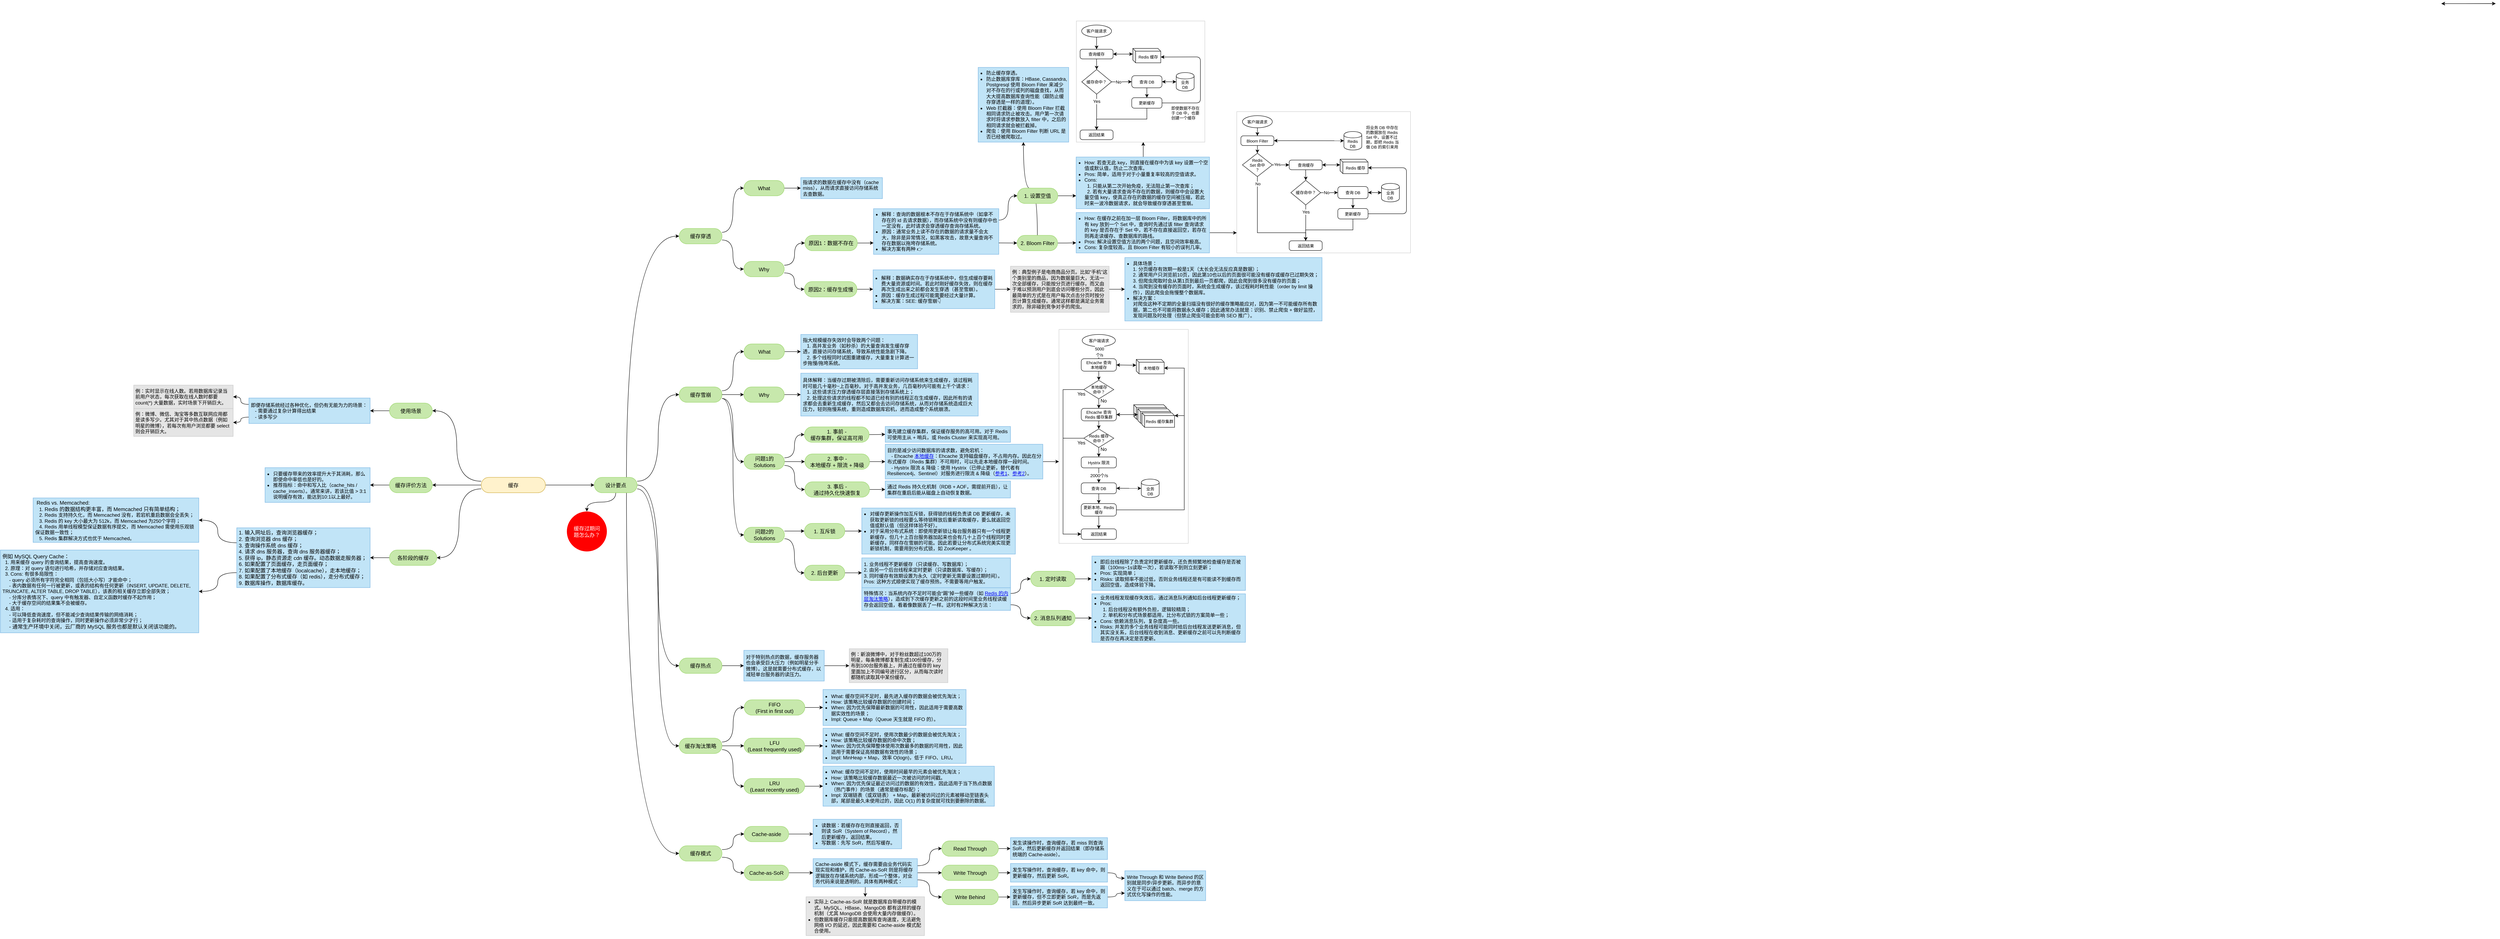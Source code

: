<mxfile version="12.1.3" type="device" pages="1"><diagram id="WpdVT73j2vJyB1eqXVeU" name="Page-1"><mxGraphModel dx="1415" dy="1917" grid="1" gridSize="10" guides="1" tooltips="1" connect="1" arrows="1" fold="1" page="1" pageScale="1" pageWidth="850" pageHeight="1100" math="0" shadow="0"><root><mxCell id="0"/><mxCell id="1" parent="0"/><mxCell id="mx9Ggq0z5KSu5FvKGcYH-105" style="edgeStyle=orthogonalEdgeStyle;curved=1;orthogonalLoop=1;jettySize=auto;html=1;exitX=0.5;exitY=0;exitDx=0;exitDy=0;startArrow=none;startFill=0;endArrow=classic;endFill=1;" parent="1" source="4ntn4xU7R7HkQeKVOIeq-5" target="BmnY6Ngc_dvulUJyNq66-94" edge="1"><mxGeometry relative="1" as="geometry"/></mxCell><mxCell id="pbsSuTQElRbrtSVPpe0S-10" value="" style="group" parent="1" vertex="1" connectable="0"><mxGeometry x="962" y="740" width="141" height="116" as="geometry"/></mxCell><mxCell id="pbsSuTQElRbrtSVPpe0S-11" value="&lt;font color=&quot;#ffffff&quot;&gt;&lt;span style=&quot;font-size: 13px&quot;&gt;缓存过期问&lt;br&gt;题怎么办？&lt;/span&gt;&lt;/font&gt;" style="ellipse;whiteSpace=wrap;html=1;aspect=fixed;fillColor=#FF0000;strokeColor=none;" parent="pbsSuTQElRbrtSVPpe0S-10" vertex="1"><mxGeometry x="20" width="99" height="99" as="geometry"/></mxCell><mxCell id="uvccVKxf7fHzMMvw-gt1-2" value="&lt;ul&gt;&lt;li&gt;解释：查询的数据根本不存在于存储系统中（如拿不存在的 id 去请求数据），而存储系统中没有则缓存中也一定没有，此时请求会穿透缓存查询存储系统。&lt;/li&gt;&lt;li&gt;原因：通常业务上读不存在的数据的请求量不会太大，除非是异常情况，如黑客攻击，故意大量查询不存在数据以拖垮存储系统。&lt;/li&gt;&lt;li&gt;解决方案有两种 👉&lt;/li&gt;&lt;/ul&gt;" style="html=1;whiteSpace=wrap;;fontSize=12;fontColor=#000000;spacing=5;strokeColor=#83bbe5;strokeOpacity=100;fillOpacity=100;fillColor=#c1e4f7;strokeWidth=1.2;align=left;spacingLeft=-25;" parent="1" vertex="1"><mxGeometry x="1741" y="-10" width="310" height="113" as="geometry"/></mxCell><mxCell id="uvccVKxf7fHzMMvw-gt1-48" style="edgeStyle=orthogonalEdgeStyle;curved=1;orthogonalLoop=1;jettySize=auto;html=1;entryX=0;entryY=0.5;entryDx=0;entryDy=0;exitX=1;exitY=0.5;exitDx=0;exitDy=0;" parent="1" source="uvccVKxf7fHzMMvw-gt1-49" target="uvccVKxf7fHzMMvw-gt1-60" edge="1"><mxGeometry relative="1" as="geometry"><mxPoint x="929" y="674" as="sourcePoint"/></mxGeometry></mxCell><mxCell id="Yu32QasDE0WEEL9OH7mx-69" style="edgeStyle=orthogonalEdgeStyle;curved=1;orthogonalLoop=1;jettySize=auto;html=1;exitX=0;exitY=0.25;exitDx=0;exitDy=0;entryX=1;entryY=0.5;entryDx=0;entryDy=0;" parent="1" source="uvccVKxf7fHzMMvw-gt1-49" target="uvccVKxf7fHzMMvw-gt1-52" edge="1"><mxGeometry relative="1" as="geometry"/></mxCell><mxCell id="mx9Ggq0z5KSu5FvKGcYH-116" style="edgeStyle=orthogonalEdgeStyle;curved=1;orthogonalLoop=1;jettySize=auto;html=1;exitX=0;exitY=0.5;exitDx=0;exitDy=0;entryX=1;entryY=0.5;entryDx=0;entryDy=0;startArrow=none;startFill=0;endArrow=classic;endFill=1;" parent="1" source="uvccVKxf7fHzMMvw-gt1-49" target="mx9Ggq0z5KSu5FvKGcYH-111" edge="1"><mxGeometry relative="1" as="geometry"/></mxCell><mxCell id="mx9Ggq0z5KSu5FvKGcYH-119" style="edgeStyle=orthogonalEdgeStyle;curved=1;orthogonalLoop=1;jettySize=auto;html=1;exitX=0;exitY=0.75;exitDx=0;exitDy=0;entryX=1;entryY=0.5;entryDx=0;entryDy=0;startArrow=none;startFill=0;endArrow=classic;endFill=1;" parent="1" source="uvccVKxf7fHzMMvw-gt1-49" target="mx9Ggq0z5KSu5FvKGcYH-107" edge="1"><mxGeometry relative="1" as="geometry"/></mxCell><mxCell id="uvccVKxf7fHzMMvw-gt1-49" value="缓存" style="html=1;whiteSpace=wrap;rounded=1;arcSize=50;fontSize=13;spacing=5;strokeColor=#d6b656;strokeOpacity=100;fillOpacity=100;fillColor=#fff2cc;strokeWidth=1.2;" parent="1" vertex="1"><mxGeometry x="770" y="655.5" width="159" height="38" as="geometry"/></mxCell><mxCell id="uvccVKxf7fHzMMvw-gt1-50" value="&lt;div style=&quot;text-align: left&quot;&gt;例：实时显示在线人数。若用数据库记录当前用户状态，每次获取在线人数时都要 count(*) 大量数据，实时场景下开销巨大。&lt;/div&gt;" style="html=1;whiteSpace=wrap;;fontSize=12;fontColor=#000000;spacing=5;strokeColor=#cccccc;strokeOpacity=100;fillOpacity=100;fillColor=#e5e5e5;strokeWidth=1.2;" parent="1" vertex="1"><mxGeometry x="-90" y="427" width="246" height="58" as="geometry"/></mxCell><mxCell id="Yu32QasDE0WEEL9OH7mx-70" style="edgeStyle=orthogonalEdgeStyle;curved=1;orthogonalLoop=1;jettySize=auto;html=1;exitX=0;exitY=0.5;exitDx=0;exitDy=0;entryX=1;entryY=0.5;entryDx=0;entryDy=0;" parent="1" source="uvccVKxf7fHzMMvw-gt1-52" target="uvccVKxf7fHzMMvw-gt1-55" edge="1"><mxGeometry relative="1" as="geometry"/></mxCell><mxCell id="uvccVKxf7fHzMMvw-gt1-52" value="使用场景" style="html=1;whiteSpace=wrap;rounded=1;arcSize=50;fontSize=13;fontColor=#000000;spacing=5;strokeColor=#a3d977;strokeOpacity=100;fillOpacity=100;fillColor=#c7e8ac;strokeWidth=1.2;" parent="1" vertex="1"><mxGeometry x="543" y="471.5" width="106" height="38" as="geometry"/></mxCell><mxCell id="mx9Ggq0z5KSu5FvKGcYH-117" style="edgeStyle=orthogonalEdgeStyle;curved=1;orthogonalLoop=1;jettySize=auto;html=1;exitX=0;exitY=0.25;exitDx=0;exitDy=0;entryX=1;entryY=0.5;entryDx=0;entryDy=0;startArrow=none;startFill=0;endArrow=classic;endFill=1;" parent="1" source="uvccVKxf7fHzMMvw-gt1-55" target="uvccVKxf7fHzMMvw-gt1-50" edge="1"><mxGeometry relative="1" as="geometry"/></mxCell><mxCell id="mx9Ggq0z5KSu5FvKGcYH-118" style="edgeStyle=orthogonalEdgeStyle;curved=1;orthogonalLoop=1;jettySize=auto;html=1;exitX=0;exitY=0.75;exitDx=0;exitDy=0;entryX=1;entryY=0.5;entryDx=0;entryDy=0;startArrow=none;startFill=0;endArrow=classic;endFill=1;" parent="1" source="uvccVKxf7fHzMMvw-gt1-55" target="uvccVKxf7fHzMMvw-gt1-56" edge="1"><mxGeometry relative="1" as="geometry"/></mxCell><mxCell id="uvccVKxf7fHzMMvw-gt1-55" value="即便存储系统经过各种优化，但仍有无能为力的场景：&lt;br&gt;&amp;nbsp; &amp;nbsp;- 需要通过复杂计算得出结果&lt;br&gt;&amp;nbsp; &amp;nbsp;- 读多写少" style="html=1;whiteSpace=wrap;;fontSize=12;fontColor=#000000;spacing=5;strokeColor=#83bbe5;strokeOpacity=100;fillOpacity=100;fillColor=#c1e4f7;strokeWidth=1.2;align=left;spacingLeft=0;" parent="1" vertex="1"><mxGeometry x="195" y="459" width="300" height="63" as="geometry"/></mxCell><mxCell id="uvccVKxf7fHzMMvw-gt1-56" value="&lt;div style=&quot;text-align: left&quot;&gt;例：微博、微信、淘宝等多数互联网应用都是读多写少。尤其对于其中热点数据（例如明星的微博），若每次有用户浏览都要 select 则会开销巨大。&lt;/div&gt;" style="html=1;whiteSpace=wrap;;fontSize=12;fontColor=#000000;spacing=5;strokeColor=#cccccc;strokeOpacity=100;fillOpacity=100;fillColor=#e5e5e5;strokeWidth=1.2;" parent="1" vertex="1"><mxGeometry x="-90" y="485" width="246" height="69" as="geometry"/></mxCell><mxCell id="uvccVKxf7fHzMMvw-gt1-57" style="edgeStyle=orthogonalEdgeStyle;curved=1;orthogonalLoop=1;jettySize=auto;html=1;exitX=0.75;exitY=0;exitDx=0;exitDy=0;entryX=0;entryY=0.5;entryDx=0;entryDy=0;" parent="1" source="uvccVKxf7fHzMMvw-gt1-60" target="uvccVKxf7fHzMMvw-gt1-63" edge="1"><mxGeometry relative="1" as="geometry"/></mxCell><mxCell id="uvccVKxf7fHzMMvw-gt1-58" style="edgeStyle=orthogonalEdgeStyle;curved=1;orthogonalLoop=1;jettySize=auto;html=1;exitX=1;exitY=0.25;exitDx=0;exitDy=0;entryX=0;entryY=0.5;entryDx=0;entryDy=0;" parent="1" source="uvccVKxf7fHzMMvw-gt1-60" target="uvccVKxf7fHzMMvw-gt1-64" edge="1"><mxGeometry relative="1" as="geometry"/></mxCell><mxCell id="Yu32QasDE0WEEL9OH7mx-44" style="edgeStyle=orthogonalEdgeStyle;curved=1;orthogonalLoop=1;jettySize=auto;html=1;exitX=0.5;exitY=1;exitDx=0;exitDy=0;entryX=0.5;entryY=0;entryDx=0;entryDy=0;" parent="1" source="uvccVKxf7fHzMMvw-gt1-60" target="pbsSuTQElRbrtSVPpe0S-11" edge="1"><mxGeometry relative="1" as="geometry"/></mxCell><mxCell id="Yu32QasDE0WEEL9OH7mx-65" style="edgeStyle=orthogonalEdgeStyle;curved=1;orthogonalLoop=1;jettySize=auto;html=1;exitX=1;exitY=0.75;exitDx=0;exitDy=0;entryX=0;entryY=0.5;entryDx=0;entryDy=0;" parent="1" source="uvccVKxf7fHzMMvw-gt1-60" target="Yu32QasDE0WEEL9OH7mx-37" edge="1"><mxGeometry relative="1" as="geometry"/></mxCell><mxCell id="Yu32QasDE0WEEL9OH7mx-66" style="edgeStyle=orthogonalEdgeStyle;curved=1;orthogonalLoop=1;jettySize=auto;html=1;exitX=0.75;exitY=1;exitDx=0;exitDy=0;entryX=0;entryY=0.5;entryDx=0;entryDy=0;" parent="1" source="uvccVKxf7fHzMMvw-gt1-60" target="Yu32QasDE0WEEL9OH7mx-38" edge="1"><mxGeometry relative="1" as="geometry"/></mxCell><mxCell id="Yu32QasDE0WEEL9OH7mx-68" style="edgeStyle=orthogonalEdgeStyle;curved=1;orthogonalLoop=1;jettySize=auto;html=1;exitX=1;exitY=0.5;exitDx=0;exitDy=0;entryX=0;entryY=0.5;entryDx=0;entryDy=0;" parent="1" source="uvccVKxf7fHzMMvw-gt1-60" target="uvccVKxf7fHzMMvw-gt1-65" edge="1"><mxGeometry relative="1" as="geometry"/></mxCell><mxCell id="uvccVKxf7fHzMMvw-gt1-60" value="设计要点" style="html=1;whiteSpace=wrap;rounded=1;arcSize=50;fontSize=13;fontColor=#000000;spacing=5;strokeColor=#a3d977;strokeOpacity=100;fillOpacity=100;fillColor=#c7e8ac;strokeWidth=1.2;" parent="1" vertex="1"><mxGeometry x="1050" y="655.5" width="106" height="38" as="geometry"/></mxCell><mxCell id="Yu32QasDE0WEEL9OH7mx-3" style="edgeStyle=orthogonalEdgeStyle;orthogonalLoop=1;jettySize=auto;html=1;exitX=1;exitY=0.25;exitDx=0;exitDy=0;entryX=0;entryY=0.5;entryDx=0;entryDy=0;curved=1;" parent="1" source="uvccVKxf7fHzMMvw-gt1-63" target="Yu32QasDE0WEEL9OH7mx-2" edge="1"><mxGeometry relative="1" as="geometry"/></mxCell><mxCell id="Yu32QasDE0WEEL9OH7mx-4" style="edgeStyle=orthogonalEdgeStyle;curved=1;orthogonalLoop=1;jettySize=auto;html=1;exitX=1;exitY=0.75;exitDx=0;exitDy=0;entryX=0;entryY=0.5;entryDx=0;entryDy=0;" parent="1" source="uvccVKxf7fHzMMvw-gt1-63" target="Yu32QasDE0WEEL9OH7mx-1" edge="1"><mxGeometry relative="1" as="geometry"/></mxCell><mxCell id="uvccVKxf7fHzMMvw-gt1-63" value="缓存穿透" style="html=1;whiteSpace=wrap;rounded=1;arcSize=50;fontSize=13;fontColor=#000000;spacing=5;strokeColor=#a3d977;strokeOpacity=100;fillOpacity=100;fillColor=#c7e8ac;strokeWidth=1.2;" parent="1" vertex="1"><mxGeometry x="1260" y="39" width="106" height="38" as="geometry"/></mxCell><mxCell id="Yu32QasDE0WEEL9OH7mx-23" style="edgeStyle=orthogonalEdgeStyle;curved=1;orthogonalLoop=1;jettySize=auto;html=1;exitX=1;exitY=0.75;exitDx=0;exitDy=0;entryX=0;entryY=0.5;entryDx=0;entryDy=0;" parent="1" source="uvccVKxf7fHzMMvw-gt1-64" target="Yu32QasDE0WEEL9OH7mx-22" edge="1"><mxGeometry relative="1" as="geometry"/></mxCell><mxCell id="GiM26pj_wrFQO45leYkM-9" style="edgeStyle=orthogonalEdgeStyle;curved=1;orthogonalLoop=1;jettySize=auto;html=1;exitX=1;exitY=0.75;exitDx=0;exitDy=0;entryX=0;entryY=0.5;entryDx=0;entryDy=0;" parent="1" source="uvccVKxf7fHzMMvw-gt1-64" target="GiM26pj_wrFQO45leYkM-2" edge="1"><mxGeometry relative="1" as="geometry"/></mxCell><mxCell id="uvccVKxf7fHzMMvw-gt1-64" value="缓存雪崩" style="html=1;whiteSpace=wrap;rounded=1;arcSize=50;fontSize=13;fontColor=#000000;spacing=5;strokeColor=#a3d977;strokeOpacity=100;fillOpacity=100;fillColor=#c7e8ac;strokeWidth=1.2;" parent="1" vertex="1"><mxGeometry x="1260" y="431.5" width="106" height="38" as="geometry"/></mxCell><mxCell id="Yu32QasDE0WEEL9OH7mx-63" style="edgeStyle=orthogonalEdgeStyle;curved=1;orthogonalLoop=1;jettySize=auto;html=1;exitX=1;exitY=0.5;exitDx=0;exitDy=0;entryX=0;entryY=0.5;entryDx=0;entryDy=0;" parent="1" source="uvccVKxf7fHzMMvw-gt1-65" target="Yu32QasDE0WEEL9OH7mx-62" edge="1"><mxGeometry relative="1" as="geometry"/></mxCell><mxCell id="uvccVKxf7fHzMMvw-gt1-65" value="缓存热点" style="html=1;whiteSpace=wrap;rounded=1;arcSize=50;fontSize=13;fontColor=#000000;spacing=5;strokeColor=#a3d977;strokeOpacity=100;fillOpacity=100;fillColor=#c7e8ac;strokeWidth=1.2;" parent="1" vertex="1"><mxGeometry x="1260" y="1103" width="106" height="38" as="geometry"/></mxCell><mxCell id="Yu32QasDE0WEEL9OH7mx-28" style="edgeStyle=orthogonalEdgeStyle;curved=1;orthogonalLoop=1;jettySize=auto;html=1;exitX=1;exitY=0.5;exitDx=0;exitDy=0;entryX=0;entryY=0.75;entryDx=0;entryDy=0;" parent="1" source="uvccVKxf7fHzMMvw-gt1-67" target="uvccVKxf7fHzMMvw-gt1-2" edge="1"><mxGeometry relative="1" as="geometry"/></mxCell><mxCell id="uvccVKxf7fHzMMvw-gt1-67" value="原因1：数据不存在" style="html=1;whiteSpace=wrap;rounded=1;arcSize=50;fontSize=13;fontColor=#000000;spacing=5;strokeColor=#a3d977;strokeOpacity=100;fillOpacity=100;fillColor=#c7e8ac;strokeWidth=1.2;" parent="1" vertex="1"><mxGeometry x="1571" y="56" width="130" height="38" as="geometry"/></mxCell><mxCell id="uvccVKxf7fHzMMvw-gt1-71" style="edgeStyle=orthogonalEdgeStyle;curved=1;orthogonalLoop=1;jettySize=auto;html=1;exitX=1;exitY=0.5;exitDx=0;exitDy=0;entryX=0;entryY=0.5;entryDx=0;entryDy=0;" parent="1" source="uvccVKxf7fHzMMvw-gt1-68" target="uvccVKxf7fHzMMvw-gt1-70" edge="1"><mxGeometry relative="1" as="geometry"/></mxCell><mxCell id="uvccVKxf7fHzMMvw-gt1-68" value="原因2：缓存生成慢" style="html=1;whiteSpace=wrap;rounded=1;arcSize=50;fontSize=13;fontColor=#000000;spacing=5;strokeColor=#a3d977;strokeOpacity=100;fillOpacity=100;fillColor=#c7e8ac;strokeWidth=1.2;" parent="1" vertex="1"><mxGeometry x="1570" y="170.5" width="130" height="38" as="geometry"/></mxCell><mxCell id="MvsJAOrVpM3s5qZTpAQF-2" style="edgeStyle=orthogonalEdgeStyle;rounded=0;orthogonalLoop=1;jettySize=auto;html=1;exitX=1;exitY=0.5;exitDx=0;exitDy=0;entryX=0;entryY=0.5;entryDx=0;entryDy=0;" parent="1" source="uvccVKxf7fHzMMvw-gt1-70" target="MvsJAOrVpM3s5qZTpAQF-1" edge="1"><mxGeometry relative="1" as="geometry"/></mxCell><mxCell id="uvccVKxf7fHzMMvw-gt1-70" value="&lt;ul&gt;&lt;li&gt;解释：数据确实存在于存储系统中，但生成缓存要耗费大量资源或时间。若此时刚好缓存失效，则在缓存再次生成出来之前都会发生穿透（甚至雪崩）。&lt;/li&gt;&lt;li&gt;原因：缓存生成过程可能需要经过大量计算。&lt;/li&gt;&lt;li&gt;解决方案：SEE: 缓存雪崩👇&lt;/li&gt;&lt;/ul&gt;" style="html=1;whiteSpace=wrap;;fontSize=12;fontColor=#000000;spacing=5;strokeColor=#83bbe5;strokeOpacity=100;fillOpacity=100;fillColor=#c1e4f7;strokeWidth=1.2;align=left;spacingLeft=-25;" parent="1" vertex="1"><mxGeometry x="1740" y="141.5" width="301" height="96" as="geometry"/></mxCell><mxCell id="MvsJAOrVpM3s5qZTpAQF-5" style="edgeStyle=orthogonalEdgeStyle;rounded=0;orthogonalLoop=1;jettySize=auto;html=1;exitX=1;exitY=0.5;exitDx=0;exitDy=0;entryX=0;entryY=0.5;entryDx=0;entryDy=0;" parent="1" source="MvsJAOrVpM3s5qZTpAQF-1" target="MvsJAOrVpM3s5qZTpAQF-6" edge="1"><mxGeometry relative="1" as="geometry"><mxPoint x="2431" y="187.5" as="targetPoint"/></mxGeometry></mxCell><mxCell id="MvsJAOrVpM3s5qZTpAQF-1" value="&lt;div style=&quot;text-align: left&quot;&gt;例：典型例子是电商商品分页。比如“手机”这个类别里的商品，因为数据量巨大，无法一次全部缓存，只能按分页进行缓存。而又由于难以预测用户到底会访问哪些分页，因此最简单的方式是在用户每次点击分页时按分页计算生成缓存。通常这样都是满足业务需求的，除非碰到竞争对手的爬虫。&lt;/div&gt;" style="html=1;whiteSpace=wrap;;fontSize=12;fontColor=#000000;spacing=5;strokeColor=#cccccc;strokeOpacity=100;fillOpacity=100;fillColor=#e5e5e5;strokeWidth=1.2;" parent="1" vertex="1"><mxGeometry x="2080" y="132.5" width="244" height="114" as="geometry"/></mxCell><mxCell id="MvsJAOrVpM3s5qZTpAQF-6" value="&lt;ul&gt;&lt;li&gt;具体场景：&lt;br&gt;1. 分页缓存有效期一般是1天（太长会无法反应真是数据）；&lt;br&gt;2. 通常用户只浏览前10页，因此第10也以后的页面很可能没有缓存或缓存已过期失效；&lt;br&gt;3. 但爬虫爬取时会从第1页到最后一页都爬，因此会爬到很多没有缓存的页面；&lt;br&gt;4. 当爬到没有缓存的页面时，系统会生成缓存，该过程耗时耗性能（order by limit 操作），因此爬虫会拖慢整个数据库。&lt;br&gt;&lt;/li&gt;&lt;li&gt;解决方案：&lt;br&gt;对爬虫这种不定期的全量扫描没有很好的缓存策略能应对，因为第一不可能缓存所有数据，第二也不可能将数据永久缓存；因此通常办法就是：识别、禁止爬虫 + 做好监控，发现问题及时处理（但禁止爬虫可能会影响 SEO 推广）。&lt;/li&gt;&lt;/ul&gt;" style="html=1;whiteSpace=wrap;;fontSize=12;fontColor=#000000;spacing=5;strokeColor=#83bbe5;strokeOpacity=100;fillOpacity=100;fillColor=#c1e4f7;strokeWidth=1.2;align=left;spacingLeft=-25;" parent="1" vertex="1"><mxGeometry x="2363" y="111" width="488" height="157" as="geometry"/></mxCell><mxCell id="Yu32QasDE0WEEL9OH7mx-5" style="edgeStyle=orthogonalEdgeStyle;curved=1;orthogonalLoop=1;jettySize=auto;html=1;exitX=1;exitY=0.25;exitDx=0;exitDy=0;entryX=0;entryY=0.5;entryDx=0;entryDy=0;" parent="1" source="Yu32QasDE0WEEL9OH7mx-1" target="uvccVKxf7fHzMMvw-gt1-67" edge="1"><mxGeometry relative="1" as="geometry"/></mxCell><mxCell id="Yu32QasDE0WEEL9OH7mx-6" style="edgeStyle=orthogonalEdgeStyle;curved=1;orthogonalLoop=1;jettySize=auto;html=1;exitX=1;exitY=0.75;exitDx=0;exitDy=0;entryX=0;entryY=0.5;entryDx=0;entryDy=0;" parent="1" source="Yu32QasDE0WEEL9OH7mx-1" target="uvccVKxf7fHzMMvw-gt1-68" edge="1"><mxGeometry relative="1" as="geometry"/></mxCell><mxCell id="Yu32QasDE0WEEL9OH7mx-1" value="Why" style="html=1;whiteSpace=wrap;rounded=1;arcSize=50;fontSize=13;fontColor=#000000;spacing=5;strokeColor=#a3d977;strokeOpacity=100;fillOpacity=100;fillColor=#c7e8ac;strokeWidth=1.2;" parent="1" vertex="1"><mxGeometry x="1420" y="120.5" width="100" height="38" as="geometry"/></mxCell><mxCell id="Yu32QasDE0WEEL9OH7mx-8" style="edgeStyle=orthogonalEdgeStyle;curved=1;orthogonalLoop=1;jettySize=auto;html=1;exitX=1;exitY=0.5;exitDx=0;exitDy=0;" parent="1" source="Yu32QasDE0WEEL9OH7mx-2" target="Yu32QasDE0WEEL9OH7mx-7" edge="1"><mxGeometry relative="1" as="geometry"/></mxCell><mxCell id="Yu32QasDE0WEEL9OH7mx-2" value="What" style="html=1;whiteSpace=wrap;rounded=1;arcSize=50;fontSize=13;fontColor=#000000;spacing=5;strokeColor=#a3d977;strokeOpacity=100;fillOpacity=100;fillColor=#c7e8ac;strokeWidth=1.2;" parent="1" vertex="1"><mxGeometry x="1420" y="-80" width="100" height="38" as="geometry"/></mxCell><mxCell id="Yu32QasDE0WEEL9OH7mx-7" value="指请求的数据在缓存中没有（cache miss），从而请求直接访问存储系统去查数据。" style="html=1;whiteSpace=wrap;;fontSize=12;fontColor=#000000;spacing=5;strokeColor=#83bbe5;strokeOpacity=100;fillOpacity=100;fillColor=#c1e4f7;strokeWidth=1.2;align=left;spacingLeft=0;" parent="1" vertex="1"><mxGeometry x="1561" y="-87" width="202" height="52" as="geometry"/></mxCell><mxCell id="Yu32QasDE0WEEL9OH7mx-9" style="edgeStyle=orthogonalEdgeStyle;orthogonalLoop=1;jettySize=auto;html=1;exitX=1;exitY=0.25;exitDx=0;exitDy=0;entryX=0;entryY=0.5;entryDx=0;entryDy=0;curved=1;" parent="1" source="uvccVKxf7fHzMMvw-gt1-64" target="Yu32QasDE0WEEL9OH7mx-12" edge="1"><mxGeometry relative="1" as="geometry"><mxPoint x="1380" y="370" as="sourcePoint"/></mxGeometry></mxCell><mxCell id="Yu32QasDE0WEEL9OH7mx-10" style="edgeStyle=orthogonalEdgeStyle;curved=1;orthogonalLoop=1;jettySize=auto;html=1;exitX=1;exitY=0.5;exitDx=0;exitDy=0;entryX=0;entryY=0.5;entryDx=0;entryDy=0;" parent="1" source="uvccVKxf7fHzMMvw-gt1-64" target="Yu32QasDE0WEEL9OH7mx-11" edge="1"><mxGeometry relative="1" as="geometry"><mxPoint x="1380" y="384" as="sourcePoint"/></mxGeometry></mxCell><mxCell id="Yu32QasDE0WEEL9OH7mx-21" style="edgeStyle=orthogonalEdgeStyle;curved=1;orthogonalLoop=1;jettySize=auto;html=1;exitX=1;exitY=0.5;exitDx=0;exitDy=0;entryX=0;entryY=0.5;entryDx=0;entryDy=0;" parent="1" source="Yu32QasDE0WEEL9OH7mx-11" target="Yu32QasDE0WEEL9OH7mx-15" edge="1"><mxGeometry relative="1" as="geometry"/></mxCell><mxCell id="Yu32QasDE0WEEL9OH7mx-11" value="Why" style="html=1;whiteSpace=wrap;rounded=1;arcSize=50;fontSize=13;fontColor=#000000;spacing=5;strokeColor=#a3d977;strokeOpacity=100;fillOpacity=100;fillColor=#c7e8ac;strokeWidth=1.2;" parent="1" vertex="1"><mxGeometry x="1420" y="431.5" width="100" height="38" as="geometry"/></mxCell><mxCell id="Yu32QasDE0WEEL9OH7mx-14" style="edgeStyle=orthogonalEdgeStyle;curved=1;orthogonalLoop=1;jettySize=auto;html=1;exitX=1;exitY=0.5;exitDx=0;exitDy=0;entryX=0;entryY=0.5;entryDx=0;entryDy=0;" parent="1" source="Yu32QasDE0WEEL9OH7mx-12" target="Yu32QasDE0WEEL9OH7mx-13" edge="1"><mxGeometry relative="1" as="geometry"/></mxCell><mxCell id="Yu32QasDE0WEEL9OH7mx-12" value="What" style="html=1;whiteSpace=wrap;rounded=1;arcSize=50;fontSize=13;fontColor=#000000;spacing=5;strokeColor=#a3d977;strokeOpacity=100;fillOpacity=100;fillColor=#c7e8ac;strokeWidth=1.2;" parent="1" vertex="1"><mxGeometry x="1420.5" y="325" width="100" height="38" as="geometry"/></mxCell><mxCell id="Yu32QasDE0WEEL9OH7mx-13" value="指大规模缓存失效时会导致两个问题：&lt;br&gt;&amp;nbsp; &amp;nbsp;1. 高并发业务（如秒杀）的大量查询发生缓存穿透，直接访问存储系统，导致系统性能急剧下降。&lt;br&gt;&amp;nbsp; &amp;nbsp;2. 多个线程同时试图重建缓存，大量重复计算进一步拖慢/拖垮系统。" style="html=1;whiteSpace=wrap;;fontSize=12;fontColor=#000000;spacing=5;strokeColor=#83bbe5;strokeOpacity=100;fillOpacity=100;fillColor=#c1e4f7;strokeWidth=1.2;align=left;spacingLeft=0;" parent="1" vertex="1"><mxGeometry x="1561" y="301.5" width="289" height="85" as="geometry"/></mxCell><mxCell id="Yu32QasDE0WEEL9OH7mx-15" value="&lt;div&gt;具体解释：当缓存过期被清除后，需要重新访问&lt;span&gt;存储系统来生成缓存，该过程耗时可能几十毫秒~上百毫秒。对于高并发业务，几百毫秒内可能有上千个请求：&lt;/span&gt;&lt;/div&gt;&lt;div&gt;&lt;span&gt;&amp;nbsp; &amp;nbsp;1. 这些请求压力穿透缓存层直接落到存储系统上；&lt;/span&gt;&lt;/div&gt;&lt;div&gt;&lt;span&gt;&amp;nbsp; &amp;nbsp;2. 处理这些请求的线程都不知道已经有别的线程正在生成缓存，因此所有的请求都会去重新生成缓存，然后又都会去访问存储系统，从而对存储系统造成巨大压力，轻则拖慢系统，重则造成数据库宕机，进而造成整个系统崩溃。&lt;/span&gt;&lt;/div&gt;" style="html=1;whiteSpace=wrap;;fontSize=12;fontColor=#000000;spacing=5;strokeColor=#83bbe5;strokeOpacity=100;fillOpacity=100;fillColor=#c1e4f7;strokeWidth=1.2;align=left;spacingLeft=0;" parent="1" vertex="1"><mxGeometry x="1561" y="397.5" width="439" height="106" as="geometry"/></mxCell><mxCell id="Yu32QasDE0WEEL9OH7mx-27" style="edgeStyle=orthogonalEdgeStyle;curved=1;orthogonalLoop=1;jettySize=auto;html=1;exitX=1;exitY=0.75;exitDx=0;exitDy=0;entryX=0;entryY=0.5;entryDx=0;entryDy=0;" parent="1" source="Yu32QasDE0WEEL9OH7mx-22" target="Yu32QasDE0WEEL9OH7mx-25" edge="1"><mxGeometry relative="1" as="geometry"/></mxCell><mxCell id="mx9Ggq0z5KSu5FvKGcYH-3" style="edgeStyle=orthogonalEdgeStyle;curved=1;orthogonalLoop=1;jettySize=auto;html=1;exitX=1;exitY=0.25;exitDx=0;exitDy=0;entryX=0;entryY=0.5;entryDx=0;entryDy=0;" parent="1" source="Yu32QasDE0WEEL9OH7mx-22" target="Yu32QasDE0WEEL9OH7mx-24" edge="1"><mxGeometry relative="1" as="geometry"/></mxCell><mxCell id="Yu32QasDE0WEEL9OH7mx-22" value="问题2的 Solutions" style="html=1;whiteSpace=wrap;rounded=1;arcSize=50;fontSize=13;fontColor=#000000;spacing=5;strokeColor=#a3d977;strokeOpacity=100;fillOpacity=100;fillColor=#c7e8ac;strokeWidth=1.2;" parent="1" vertex="1"><mxGeometry x="1420.5" y="779" width="100" height="38" as="geometry"/></mxCell><mxCell id="Yu32QasDE0WEEL9OH7mx-31" style="edgeStyle=orthogonalEdgeStyle;curved=1;orthogonalLoop=1;jettySize=auto;html=1;exitX=1;exitY=0.5;exitDx=0;exitDy=0;entryX=0;entryY=0.5;entryDx=0;entryDy=0;" parent="1" source="Yu32QasDE0WEEL9OH7mx-24" target="mx9Ggq0z5KSu5FvKGcYH-101" edge="1"><mxGeometry relative="1" as="geometry"><mxPoint x="1712.471" y="775.235" as="targetPoint"/></mxGeometry></mxCell><mxCell id="Yu32QasDE0WEEL9OH7mx-24" value="1. 互斥锁" style="html=1;whiteSpace=wrap;rounded=1;arcSize=50;fontSize=13;fontColor=#000000;spacing=5;strokeColor=#a3d977;strokeOpacity=100;fillOpacity=100;fillColor=#c7e8ac;strokeWidth=1.2;" parent="1" vertex="1"><mxGeometry x="1570" y="769.5" width="100" height="38" as="geometry"/></mxCell><mxCell id="Yu32QasDE0WEEL9OH7mx-35" style="edgeStyle=orthogonalEdgeStyle;curved=1;orthogonalLoop=1;jettySize=auto;html=1;exitX=1;exitY=0.5;exitDx=0;exitDy=0;entryX=0;entryY=0.5;entryDx=0;entryDy=0;" parent="1" source="Yu32QasDE0WEEL9OH7mx-25" target="Yu32QasDE0WEEL9OH7mx-34" edge="1"><mxGeometry relative="1" as="geometry"/></mxCell><mxCell id="Yu32QasDE0WEEL9OH7mx-25" value="2. 后台更新" style="html=1;whiteSpace=wrap;rounded=1;arcSize=50;fontSize=13;fontColor=#000000;spacing=5;strokeColor=#a3d977;strokeOpacity=100;fillOpacity=100;fillColor=#c7e8ac;strokeWidth=1.2;" parent="1" vertex="1"><mxGeometry x="1570" y="873" width="100" height="38" as="geometry"/></mxCell><mxCell id="Yu32QasDE0WEEL9OH7mx-34" value="1. 业务线程不更新缓存（只读缓存、写数据库）；&lt;br&gt;2. 由另一个后台线程来定时更新（只读数据库、写缓存）；&lt;br&gt;3. 同时缓存有效期设置为永久（定时更新无需要设置过期时间）。&lt;br&gt;Pros: 这种方式顺便实现了缓存预热，不需要等用户触发。" style="html=1;whiteSpace=wrap;;fontSize=12;fontColor=#000000;spacing=5;strokeColor=#83bbe5;strokeOpacity=100;fillOpacity=100;fillColor=#c1e4f7;strokeWidth=1.2;align=left;spacingLeft=0;" parent="1" vertex="1"><mxGeometry x="1712" y="855" width="368" height="74" as="geometry"/></mxCell><mxCell id="Yu32QasDE0WEEL9OH7mx-47" style="edgeStyle=orthogonalEdgeStyle;curved=1;orthogonalLoop=1;jettySize=auto;html=1;exitX=1;exitY=0.75;exitDx=0;exitDy=0;entryX=0;entryY=0.5;entryDx=0;entryDy=0;" parent="1" source="Yu32QasDE0WEEL9OH7mx-36" target="Yu32QasDE0WEEL9OH7mx-45" edge="1"><mxGeometry relative="1" as="geometry"/></mxCell><mxCell id="Yu32QasDE0WEEL9OH7mx-55" style="edgeStyle=orthogonalEdgeStyle;curved=1;orthogonalLoop=1;jettySize=auto;html=1;exitX=1;exitY=0.25;exitDx=0;exitDy=0;entryX=0;entryY=0.5;entryDx=0;entryDy=0;" parent="1" source="Yu32QasDE0WEEL9OH7mx-36" target="Yu32QasDE0WEEL9OH7mx-39" edge="1"><mxGeometry relative="1" as="geometry"/></mxCell><mxCell id="Yu32QasDE0WEEL9OH7mx-36" value="特殊情况：当系统内存不足时可能会“踢”掉一些缓存（如 &lt;a href=&quot;https://www.jianshu.com/p/8aa619933ebb&quot;&gt;Redis 的内层淘汰策略&lt;/a&gt;），造成到下次缓存更新之前的这段时间里业务线程读缓存会返回空值，看着像数据丢了一样。这时有2种解决方法：" style="html=1;whiteSpace=wrap;;fontSize=12;fontColor=#000000;spacing=5;strokeColor=#83bbe5;strokeOpacity=100;fillOpacity=100;fillColor=#c1e4f7;strokeWidth=1.2;align=left;spacingLeft=0;" parent="1" vertex="1"><mxGeometry x="1712" y="929" width="368" height="56" as="geometry"/></mxCell><mxCell id="mx9Ggq0z5KSu5FvKGcYH-137" style="edgeStyle=orthogonalEdgeStyle;curved=1;orthogonalLoop=1;jettySize=auto;html=1;exitX=1;exitY=0.25;exitDx=0;exitDy=0;entryX=0;entryY=0.5;entryDx=0;entryDy=0;startArrow=none;startFill=0;endArrow=classic;endFill=1;" parent="1" source="Yu32QasDE0WEEL9OH7mx-37" target="mx9Ggq0z5KSu5FvKGcYH-134" edge="1"><mxGeometry relative="1" as="geometry"/></mxCell><mxCell id="mx9Ggq0z5KSu5FvKGcYH-138" style="edgeStyle=orthogonalEdgeStyle;curved=1;orthogonalLoop=1;jettySize=auto;html=1;exitX=1;exitY=0.5;exitDx=0;exitDy=0;entryX=0;entryY=0.5;entryDx=0;entryDy=0;startArrow=none;startFill=0;endArrow=classic;endFill=1;" parent="1" source="Yu32QasDE0WEEL9OH7mx-37" target="mx9Ggq0z5KSu5FvKGcYH-135" edge="1"><mxGeometry relative="1" as="geometry"/></mxCell><mxCell id="mx9Ggq0z5KSu5FvKGcYH-139" style="edgeStyle=orthogonalEdgeStyle;curved=1;orthogonalLoop=1;jettySize=auto;html=1;exitX=1;exitY=0.75;exitDx=0;exitDy=0;entryX=0;entryY=0.5;entryDx=0;entryDy=0;startArrow=none;startFill=0;endArrow=classic;endFill=1;" parent="1" source="Yu32QasDE0WEEL9OH7mx-37" target="mx9Ggq0z5KSu5FvKGcYH-136" edge="1"><mxGeometry relative="1" as="geometry"/></mxCell><mxCell id="Yu32QasDE0WEEL9OH7mx-37" value="缓存淘汰策略" style="html=1;whiteSpace=wrap;rounded=1;arcSize=50;fontSize=13;fontColor=#000000;spacing=5;strokeColor=#a3d977;strokeOpacity=100;fillOpacity=100;fillColor=#c7e8ac;strokeWidth=1.2;" parent="1" vertex="1"><mxGeometry x="1260" y="1301.5" width="106" height="38" as="geometry"/></mxCell><mxCell id="lEbwGgUN7FbIUVCmk28Q-3" style="edgeStyle=orthogonalEdgeStyle;orthogonalLoop=1;jettySize=auto;html=1;exitX=1;exitY=0.25;exitDx=0;exitDy=0;entryX=0;entryY=0.5;entryDx=0;entryDy=0;curved=1;" edge="1" parent="1" source="Yu32QasDE0WEEL9OH7mx-38" target="lEbwGgUN7FbIUVCmk28Q-1"><mxGeometry relative="1" as="geometry"/></mxCell><mxCell id="lEbwGgUN7FbIUVCmk28Q-4" style="edgeStyle=orthogonalEdgeStyle;curved=1;orthogonalLoop=1;jettySize=auto;html=1;exitX=1;exitY=0.75;exitDx=0;exitDy=0;entryX=0;entryY=0.5;entryDx=0;entryDy=0;" edge="1" parent="1" source="Yu32QasDE0WEEL9OH7mx-38" target="lEbwGgUN7FbIUVCmk28Q-2"><mxGeometry relative="1" as="geometry"/></mxCell><mxCell id="Yu32QasDE0WEEL9OH7mx-38" value="缓存模式" style="html=1;whiteSpace=wrap;rounded=1;arcSize=50;fontSize=13;fontColor=#000000;spacing=5;strokeColor=#a3d977;strokeOpacity=100;fillOpacity=100;fillColor=#c7e8ac;strokeWidth=1.2;" parent="1" vertex="1"><mxGeometry x="1260" y="1568" width="106" height="38" as="geometry"/></mxCell><mxCell id="Yu32QasDE0WEEL9OH7mx-49" style="edgeStyle=orthogonalEdgeStyle;curved=1;orthogonalLoop=1;jettySize=auto;html=1;exitX=1;exitY=0.5;exitDx=0;exitDy=0;entryX=-0.004;entryY=0.663;entryDx=0;entryDy=0;entryPerimeter=0;" parent="1" source="Yu32QasDE0WEEL9OH7mx-39" target="Yu32QasDE0WEEL9OH7mx-52" edge="1"><mxGeometry relative="1" as="geometry"><mxPoint x="2282.5" y="892.833" as="targetPoint"/></mxGeometry></mxCell><mxCell id="Yu32QasDE0WEEL9OH7mx-39" value="1. 定时读取" style="html=1;whiteSpace=wrap;rounded=1;arcSize=50;fontSize=13;fontColor=#000000;spacing=5;strokeColor=#a3d977;strokeOpacity=100;fillOpacity=100;fillColor=#c7e8ac;strokeWidth=1.2;" parent="1" vertex="1"><mxGeometry x="2130" y="888" width="110" height="38" as="geometry"/></mxCell><mxCell id="Yu32QasDE0WEEL9OH7mx-54" style="edgeStyle=orthogonalEdgeStyle;curved=1;orthogonalLoop=1;jettySize=auto;html=1;exitX=1;exitY=0.5;exitDx=0;exitDy=0;entryX=0;entryY=0.5;entryDx=0;entryDy=0;" parent="1" source="Yu32QasDE0WEEL9OH7mx-45" target="Yu32QasDE0WEEL9OH7mx-53" edge="1"><mxGeometry relative="1" as="geometry"/></mxCell><mxCell id="Yu32QasDE0WEEL9OH7mx-45" value="2. 消息队列通知" style="html=1;whiteSpace=wrap;rounded=1;arcSize=50;fontSize=13;fontColor=#000000;spacing=5;strokeColor=#a3d977;strokeOpacity=100;fillOpacity=100;fillColor=#c7e8ac;strokeWidth=1.2;" parent="1" vertex="1"><mxGeometry x="2130" y="985" width="110" height="38" as="geometry"/></mxCell><mxCell id="Yu32QasDE0WEEL9OH7mx-52" value="&lt;ul&gt;&lt;li&gt;即后台线程除了负责定时更新缓存，还负责频繁地检查缓存是否被踢（100ms~1s读取一次），若读取不到则立刻更新；&lt;/li&gt;&lt;li&gt;Pros: 实现简单；&lt;/li&gt;&lt;li&gt;Risks: 读取频率不能过低，否则业务线程还是有可能读不到缓存而返回空值，造成体验下降。&lt;br&gt;&lt;/li&gt;&lt;/ul&gt;" style="html=1;whiteSpace=wrap;;fontSize=12;fontColor=#000000;spacing=5;strokeColor=#83bbe5;strokeOpacity=100;fillOpacity=100;fillColor=#c1e4f7;strokeWidth=1.2;align=left;spacingLeft=-25;" parent="1" vertex="1"><mxGeometry x="2281.5" y="850.5" width="380" height="85" as="geometry"/></mxCell><mxCell id="Yu32QasDE0WEEL9OH7mx-53" value="&lt;ul&gt;&lt;li&gt;业务线程发现缓存失效后，通过消息队列通知后台线程更新缓存；&lt;br&gt;&lt;/li&gt;&lt;li&gt;Pros: &lt;br&gt;&amp;nbsp; 1. 后台线程没有额外负担，逻辑较精简；&lt;br&gt;&amp;nbsp; 2. 单机和分布式场景都适用，比分布式锁的方案简单一些；&lt;/li&gt;&lt;li&gt;Cons: 依赖消息队列，复杂度高一些。&lt;/li&gt;&lt;li&gt;Risks: 并发的多个业务线程可能同时给后台线程发送更新消息，但其实没关系，后台线程在收到消息、更新缓存之前可以先判断缓存是否存在再决定是否更新。&lt;/li&gt;&lt;/ul&gt;" style="html=1;whiteSpace=wrap;;fontSize=12;fontColor=#000000;spacing=5;strokeColor=#83bbe5;strokeOpacity=100;fillOpacity=100;fillColor=#c1e4f7;strokeWidth=1.2;align=left;spacingLeft=-25;" parent="1" vertex="1"><mxGeometry x="2281.5" y="944" width="380" height="120" as="geometry"/></mxCell><mxCell id="Yu32QasDE0WEEL9OH7mx-67" style="edgeStyle=orthogonalEdgeStyle;curved=1;orthogonalLoop=1;jettySize=auto;html=1;exitX=1;exitY=0.5;exitDx=0;exitDy=0;entryX=0;entryY=0.5;entryDx=0;entryDy=0;" parent="1" source="Yu32QasDE0WEEL9OH7mx-62" target="Yu32QasDE0WEEL9OH7mx-64" edge="1"><mxGeometry relative="1" as="geometry"/></mxCell><mxCell id="Yu32QasDE0WEEL9OH7mx-62" value="对于特别热点的数据，缓存服务器也会承受巨大压力（例如明星分手微博）。这是就需要分布式缓存，以减轻单台服务器的读压力。" style="html=1;whiteSpace=wrap;;fontSize=12;fontColor=#000000;spacing=5;strokeColor=#83bbe5;strokeOpacity=100;fillOpacity=100;fillColor=#c1e4f7;strokeWidth=1.2;align=left;spacingLeft=0;" parent="1" vertex="1"><mxGeometry x="1420" y="1084" width="199" height="76" as="geometry"/></mxCell><mxCell id="Yu32QasDE0WEEL9OH7mx-64" value="&lt;div style=&quot;text-align: left&quot;&gt;例：&lt;span&gt;新浪微博中，对于粉丝数超过100万的明星，每条微博都复制&lt;/span&gt;&lt;span&gt;生成100份缓存，分布到100台服务器上，并通过在缓存的 key 里面加上不同编号进行区分，从而每次读&lt;/span&gt;&lt;span&gt;时都随机读取其中某份缓存。&lt;/span&gt;&lt;/div&gt;" style="html=1;whiteSpace=wrap;;fontSize=12;fontColor=#000000;spacing=5;strokeColor=#cccccc;strokeOpacity=100;fillOpacity=100;fillColor=#e5e5e5;strokeWidth=1.2;" parent="1" vertex="1"><mxGeometry x="1681" y="1080" width="244" height="84" as="geometry"/></mxCell><mxCell id="4ntn4xU7R7HkQeKVOIeq-1" style="edgeStyle=orthogonalEdgeStyle;curved=1;orthogonalLoop=1;jettySize=auto;html=1;exitX=1;exitY=0.25;exitDx=0;exitDy=0;entryX=0;entryY=0.5;entryDx=0;entryDy=0;" parent="1" source="uvccVKxf7fHzMMvw-gt1-2" target="4ntn4xU7R7HkQeKVOIeq-4" edge="1"><mxGeometry relative="1" as="geometry"><mxPoint x="2137" y="-19" as="sourcePoint"/></mxGeometry></mxCell><mxCell id="4ntn4xU7R7HkQeKVOIeq-2" style="edgeStyle=orthogonalEdgeStyle;curved=1;orthogonalLoop=1;jettySize=auto;html=1;exitX=1;exitY=0.75;exitDx=0;exitDy=0;entryX=0;entryY=0.5;entryDx=0;entryDy=0;" parent="1" source="uvccVKxf7fHzMMvw-gt1-2" target="4ntn4xU7R7HkQeKVOIeq-5" edge="1"><mxGeometry relative="1" as="geometry"><mxPoint x="2137" as="sourcePoint"/></mxGeometry></mxCell><mxCell id="BmnY6Ngc_dvulUJyNq66-32" style="edgeStyle=orthogonalEdgeStyle;rounded=0;orthogonalLoop=1;jettySize=auto;html=1;exitX=1;exitY=0.5;exitDx=0;exitDy=0;entryX=0;entryY=0.75;entryDx=0;entryDy=0;fontSize=10;" parent="1" source="4ntn4xU7R7HkQeKVOIeq-4" target="4ntn4xU7R7HkQeKVOIeq-8" edge="1"><mxGeometry relative="1" as="geometry"/></mxCell><mxCell id="4ntn4xU7R7HkQeKVOIeq-4" value="1. 设置空值" style="html=1;whiteSpace=wrap;rounded=1;arcSize=50;fontSize=13;fontColor=#000000;spacing=5;strokeColor=#a3d977;strokeOpacity=100;fillOpacity=100;fillColor=#c7e8ac;strokeWidth=1.2;" parent="1" vertex="1"><mxGeometry x="2097" y="-61" width="100" height="38" as="geometry"/></mxCell><mxCell id="BmnY6Ngc_dvulUJyNq66-31" style="edgeStyle=orthogonalEdgeStyle;rounded=0;orthogonalLoop=1;jettySize=auto;html=1;exitX=1;exitY=0.5;exitDx=0;exitDy=0;entryX=0;entryY=0.75;entryDx=0;entryDy=0;fontSize=10;" parent="1" source="4ntn4xU7R7HkQeKVOIeq-5" target="BmnY6Ngc_dvulUJyNq66-1" edge="1"><mxGeometry relative="1" as="geometry"/></mxCell><mxCell id="4ntn4xU7R7HkQeKVOIeq-5" value="2. Bloom Filter" style="html=1;whiteSpace=wrap;rounded=1;arcSize=50;fontSize=13;fontColor=#000000;spacing=5;strokeColor=#a3d977;strokeOpacity=100;fillOpacity=100;fillColor=#c7e8ac;strokeWidth=1.2;" parent="1" vertex="1"><mxGeometry x="2096.5" y="56" width="100" height="38" as="geometry"/></mxCell><mxCell id="BmnY6Ngc_dvulUJyNq66-33" style="edgeStyle=orthogonalEdgeStyle;rounded=0;orthogonalLoop=1;jettySize=auto;html=1;exitX=0.5;exitY=0;exitDx=0;exitDy=0;fontSize=10;" parent="1" source="4ntn4xU7R7HkQeKVOIeq-8" edge="1"><mxGeometry relative="1" as="geometry"><mxPoint x="2408.5" y="-175" as="targetPoint"/></mxGeometry></mxCell><mxCell id="4ntn4xU7R7HkQeKVOIeq-8" value="&lt;ul&gt;&lt;li&gt;How: 若查无此 key，则直接在缓存中为该 key 设置一个空值或默认值，防止二次查库。&lt;/li&gt;&lt;li&gt;Pros: 简单，适用于对于小量重复率较高的空值请求。&lt;/li&gt;&lt;li&gt;Cons:&lt;br&gt;&amp;nbsp; 1. 只能从第二次开始免疫，无法阻止第一次查库；&lt;br&gt;&amp;nbsp; 2. 若有大量请求查询不存在的数据，则缓存中会设置大量空值 key，使真正存在的数据的缓存空间被压缩，若此时来一波冷数据请求，就会导致缓存穿透甚至雪崩。&lt;/li&gt;&lt;/ul&gt;" style="html=1;whiteSpace=wrap;;fontSize=12;fontColor=#000000;spacing=5;strokeColor=#83bbe5;strokeOpacity=100;fillOpacity=100;fillColor=#c1e4f7;strokeWidth=1.2;align=left;spacingLeft=-25;" parent="1" vertex="1"><mxGeometry x="2242.5" y="-138" width="330" height="128" as="geometry"/></mxCell><mxCell id="BmnY6Ngc_dvulUJyNq66-93" style="edgeStyle=orthogonalEdgeStyle;rounded=0;orthogonalLoop=1;jettySize=auto;html=1;exitX=1;exitY=0.5;exitDx=0;exitDy=0;fontSize=10;" parent="1" source="BmnY6Ngc_dvulUJyNq66-1" edge="1"><mxGeometry relative="1" as="geometry"><mxPoint x="2640" y="49.667" as="targetPoint"/></mxGeometry></mxCell><mxCell id="BmnY6Ngc_dvulUJyNq66-1" value="&lt;ul&gt;&lt;li&gt;How: 在缓存之前在加一层 Bloom Filter，将数据库中的所有 key 放到一个 Set 中，查询时先通过该 filter 查询请求的 key 是否存在于 Set 中，若不存在直接返回空，若存在则再走读缓存、查数据库的路线。&lt;/li&gt;&lt;li&gt;Pros: 解决设置空值方法的两个问题，且空间效率极高。&lt;/li&gt;&lt;li&gt;Cons: 复杂度较高，且 Bloom Filter 有较小的误判几率。&lt;/li&gt;&lt;/ul&gt;" style="html=1;whiteSpace=wrap;;fontSize=12;fontColor=#000000;spacing=5;strokeColor=#83bbe5;strokeOpacity=100;fillOpacity=100;fillColor=#c1e4f7;strokeWidth=1.2;align=left;spacingLeft=-25;" parent="1" vertex="1"><mxGeometry x="2242.5" y="-0.5" width="330" height="100" as="geometry"/></mxCell><mxCell id="BmnY6Ngc_dvulUJyNq66-61" value="" style="endArrow=classic;startArrow=classic;html=1;exitX=1;exitY=0.5;exitDx=0;exitDy=0;entryX=0;entryY=0;entryDx=0;entryDy=14;entryPerimeter=0;" parent="1" edge="1"><mxGeometry width="50" height="50" relative="1" as="geometry"><mxPoint x="5621.389" y="-518.0" as="sourcePoint"/><mxPoint x="5755.731" y="-518.075" as="targetPoint"/></mxGeometry></mxCell><mxCell id="BmnY6Ngc_dvulUJyNq66-62" value="" style="endArrow=classic;startArrow=classic;html=1;exitX=1;exitY=0.5;exitDx=0;exitDy=0;entryX=0;entryY=0;entryDx=0;entryDy=14;entryPerimeter=0;" parent="1" edge="1"><mxGeometry width="50" height="50" relative="1" as="geometry"><mxPoint x="5621.389" y="-518.0" as="sourcePoint"/><mxPoint x="5755.731" y="-518.075" as="targetPoint"/></mxGeometry></mxCell><mxCell id="BmnY6Ngc_dvulUJyNq66-91" value="" style="group" parent="1" vertex="1" connectable="0"><mxGeometry x="2243" y="-475" width="318" height="300" as="geometry"/></mxCell><mxCell id="BmnY6Ngc_dvulUJyNq66-25" value="" style="group;strokeColor=#CCCCCC;fillColor=#ffffff;glass=0;perimeterSpacing=0;" parent="BmnY6Ngc_dvulUJyNq66-91" vertex="1" connectable="0"><mxGeometry width="318" height="300" as="geometry"/></mxCell><mxCell id="BmnY6Ngc_dvulUJyNq66-2" value="客户端请求" style="ellipse;whiteSpace=wrap;html=1;fontSize=10;" parent="BmnY6Ngc_dvulUJyNq66-91" vertex="1"><mxGeometry x="13.111" y="10" width="73.889" height="30" as="geometry"/></mxCell><mxCell id="BmnY6Ngc_dvulUJyNq66-5" value="缓存命中？" style="rhombus;whiteSpace=wrap;html=1;fontSize=10;" parent="BmnY6Ngc_dvulUJyNq66-91" vertex="1"><mxGeometry x="13.334" y="120.125" width="73.781" height="61.125" as="geometry"/></mxCell><mxCell id="BmnY6Ngc_dvulUJyNq66-7" value="Redis 缓存" style="shape=cube;whiteSpace=wrap;html=1;boundedLbl=1;backgroundOutline=1;darkOpacity=0.05;darkOpacity2=0.1;size=7;fontSize=10;" parent="BmnY6Ngc_dvulUJyNq66-91" vertex="1"><mxGeometry x="139.731" y="67.925" width="69.17" height="35.656" as="geometry"/></mxCell><mxCell id="BmnY6Ngc_dvulUJyNq66-9" value="" style="endArrow=classic;startArrow=classic;html=1;exitX=1;exitY=0.5;exitDx=0;exitDy=0;entryX=0;entryY=0;entryDx=0;entryDy=14;entryPerimeter=0;" parent="BmnY6Ngc_dvulUJyNq66-91" source="BmnY6Ngc_dvulUJyNq66-13" target="BmnY6Ngc_dvulUJyNq66-7" edge="1"><mxGeometry width="50" height="50" relative="1" as="geometry"><mxPoint x="103.716" y="90.781" as="sourcePoint"/><mxPoint x="137.379" y="106.062" as="targetPoint"/></mxGeometry></mxCell><mxCell id="BmnY6Ngc_dvulUJyNq66-11" value="返回结果" style="rounded=1;whiteSpace=wrap;html=1;arcSize=24;fontSize=10;" parent="BmnY6Ngc_dvulUJyNq66-91" vertex="1"><mxGeometry x="9.222" y="270" width="81.667" height="24" as="geometry"/></mxCell><mxCell id="BmnY6Ngc_dvulUJyNq66-12" value="Yes" style="edgeStyle=orthogonalEdgeStyle;rounded=0;orthogonalLoop=1;jettySize=auto;html=1;exitX=0.5;exitY=1;exitDx=0;exitDy=0;entryX=0.5;entryY=0;entryDx=0;entryDy=0;" parent="BmnY6Ngc_dvulUJyNq66-91" source="BmnY6Ngc_dvulUJyNq66-5" target="BmnY6Ngc_dvulUJyNq66-11" edge="1"><mxGeometry x="-0.606" relative="1" as="geometry"><Array as="points"/><mxPoint as="offset"/></mxGeometry></mxCell><mxCell id="BmnY6Ngc_dvulUJyNq66-13" value="查询缓存" style="rounded=1;whiteSpace=wrap;html=1;arcSize=24;fontSize=10;" parent="BmnY6Ngc_dvulUJyNq66-91" vertex="1"><mxGeometry x="9.222" y="70" width="81.667" height="24" as="geometry"/></mxCell><mxCell id="BmnY6Ngc_dvulUJyNq66-4" style="edgeStyle=orthogonalEdgeStyle;rounded=0;orthogonalLoop=1;jettySize=auto;html=1;exitX=0.5;exitY=1;exitDx=0;exitDy=0;entryX=0.5;entryY=0;entryDx=0;entryDy=0;" parent="BmnY6Ngc_dvulUJyNq66-91" source="BmnY6Ngc_dvulUJyNq66-2" target="BmnY6Ngc_dvulUJyNq66-13" edge="1"><mxGeometry relative="1" as="geometry"><mxPoint x="50.686" y="75.5" as="targetPoint"/></mxGeometry></mxCell><mxCell id="BmnY6Ngc_dvulUJyNq66-10" style="edgeStyle=orthogonalEdgeStyle;rounded=0;orthogonalLoop=1;jettySize=auto;html=1;exitX=0.5;exitY=1;exitDx=0;exitDy=0;entryX=0.5;entryY=0;entryDx=0;entryDy=0;" parent="BmnY6Ngc_dvulUJyNq66-91" source="BmnY6Ngc_dvulUJyNq66-13" target="BmnY6Ngc_dvulUJyNq66-5" edge="1"><mxGeometry relative="1" as="geometry"><mxPoint x="50.304" y="105.922" as="sourcePoint"/></mxGeometry></mxCell><mxCell id="BmnY6Ngc_dvulUJyNq66-15" value="查询 DB" style="rounded=1;whiteSpace=wrap;html=1;arcSize=24;fontSize=10;" parent="BmnY6Ngc_dvulUJyNq66-91" vertex="1"><mxGeometry x="137.069" y="135.5" width="74.861" height="30" as="geometry"/></mxCell><mxCell id="BmnY6Ngc_dvulUJyNq66-16" value="No" style="edgeStyle=orthogonalEdgeStyle;rounded=0;orthogonalLoop=1;jettySize=auto;html=1;exitX=1;exitY=0.5;exitDx=0;exitDy=0;entryX=0;entryY=0.5;entryDx=0;entryDy=0;" parent="BmnY6Ngc_dvulUJyNq66-91" source="BmnY6Ngc_dvulUJyNq66-5" target="BmnY6Ngc_dvulUJyNq66-15" edge="1"><mxGeometry x="-0.347" relative="1" as="geometry"><Array as="points"><mxPoint x="109.361" y="151"/></Array><mxPoint as="offset"/></mxGeometry></mxCell><mxCell id="BmnY6Ngc_dvulUJyNq66-17" value="业务&lt;br&gt;DB" style="shape=cylinder;whiteSpace=wrap;html=1;boundedLbl=1;backgroundOutline=1;fontSize=10;" parent="BmnY6Ngc_dvulUJyNq66-91" vertex="1"><mxGeometry x="247.174" y="127.766" width="44.269" height="45.844" as="geometry"/></mxCell><mxCell id="BmnY6Ngc_dvulUJyNq66-19" value="" style="endArrow=classic;startArrow=classic;html=1;exitX=1;exitY=0.5;exitDx=0;exitDy=0;entryX=0;entryY=0.5;entryDx=0;entryDy=0;" parent="BmnY6Ngc_dvulUJyNq66-91" source="BmnY6Ngc_dvulUJyNq66-15" target="BmnY6Ngc_dvulUJyNq66-17" edge="1"><mxGeometry width="50" height="50" relative="1" as="geometry"><mxPoint x="229.605" y="207.938" as="sourcePoint"/><mxPoint x="275.719" y="157" as="targetPoint"/></mxGeometry></mxCell><mxCell id="BmnY6Ngc_dvulUJyNq66-23" style="edgeStyle=orthogonalEdgeStyle;rounded=0;orthogonalLoop=1;jettySize=auto;html=1;exitX=0.5;exitY=1;exitDx=0;exitDy=0;entryX=0.5;entryY=0;entryDx=0;entryDy=0;" parent="BmnY6Ngc_dvulUJyNq66-91" source="BmnY6Ngc_dvulUJyNq66-21" target="BmnY6Ngc_dvulUJyNq66-11" edge="1"><mxGeometry relative="1" as="geometry"/></mxCell><mxCell id="BmnY6Ngc_dvulUJyNq66-21" value="更新缓存" style="rounded=1;whiteSpace=wrap;html=1;arcSize=24;fontSize=10;" parent="BmnY6Ngc_dvulUJyNq66-91" vertex="1"><mxGeometry x="137.069" y="190" width="74.861" height="26" as="geometry"/></mxCell><mxCell id="BmnY6Ngc_dvulUJyNq66-22" style="edgeStyle=orthogonalEdgeStyle;rounded=0;orthogonalLoop=1;jettySize=auto;html=1;exitX=0.5;exitY=1;exitDx=0;exitDy=0;entryX=0.5;entryY=0;entryDx=0;entryDy=0;" parent="BmnY6Ngc_dvulUJyNq66-91" source="BmnY6Ngc_dvulUJyNq66-15" target="BmnY6Ngc_dvulUJyNq66-21" edge="1"><mxGeometry relative="1" as="geometry"/></mxCell><mxCell id="BmnY6Ngc_dvulUJyNq66-24" value="" style="endArrow=classic;startArrow=none;html=1;exitX=1;exitY=0.5;exitDx=0;exitDy=0;entryX=0;entryY=0;entryDx=69.17;entryDy=21.328;entryPerimeter=0;startFill=0;" parent="BmnY6Ngc_dvulUJyNq66-91" source="BmnY6Ngc_dvulUJyNq66-21" target="BmnY6Ngc_dvulUJyNq66-7" edge="1"><mxGeometry width="50" height="50" relative="1" as="geometry"><mxPoint x="294.164" y="269.062" as="sourcePoint"/><mxPoint x="340.277" y="218.125" as="targetPoint"/><Array as="points"><mxPoint x="307" y="203"/><mxPoint x="307" y="89"/></Array></mxGeometry></mxCell><mxCell id="BmnY6Ngc_dvulUJyNq66-71" value="即使数据不存在于 DB 中，也要创建一个缓存" style="text;html=1;strokeColor=none;fillColor=none;align=left;verticalAlign=middle;whiteSpace=wrap;rounded=0;glass=0;fontSize=10;" parent="BmnY6Ngc_dvulUJyNq66-91" vertex="1"><mxGeometry x="233" y="203" width="74" height="49" as="geometry"/></mxCell><mxCell id="BmnY6Ngc_dvulUJyNq66-92" value="" style="group" parent="1" vertex="1" connectable="0"><mxGeometry x="2640" y="-250.5" width="430" height="350" as="geometry"/></mxCell><mxCell id="BmnY6Ngc_dvulUJyNq66-35" value="" style="group;strokeColor=#CCCCCC;fillColor=#ffffff;glass=0;perimeterSpacing=0;" parent="BmnY6Ngc_dvulUJyNq66-92" vertex="1" connectable="0"><mxGeometry width="430" height="350" as="geometry"/></mxCell><mxCell id="BmnY6Ngc_dvulUJyNq66-36" value="客户端请求" style="ellipse;whiteSpace=wrap;html=1;fontSize=10;" parent="BmnY6Ngc_dvulUJyNq66-92" vertex="1"><mxGeometry x="14.111" y="10" width="73.889" height="30" as="geometry"/></mxCell><mxCell id="BmnY6Ngc_dvulUJyNq66-37" value="缓存命中？" style="rhombus;whiteSpace=wrap;html=1;fontSize=10;" parent="BmnY6Ngc_dvulUJyNq66-92" vertex="1"><mxGeometry x="133.834" y="170.125" width="73.781" height="61.125" as="geometry"/></mxCell><mxCell id="BmnY6Ngc_dvulUJyNq66-38" value="Redis 缓存" style="shape=cube;whiteSpace=wrap;html=1;boundedLbl=1;backgroundOutline=1;darkOpacity=0.05;darkOpacity2=0.1;size=7;fontSize=10;" parent="BmnY6Ngc_dvulUJyNq66-92" vertex="1"><mxGeometry x="255.731" y="117.925" width="69.17" height="35.656" as="geometry"/></mxCell><mxCell id="BmnY6Ngc_dvulUJyNq66-39" value="" style="endArrow=classic;startArrow=classic;html=1;exitX=1;exitY=0.5;exitDx=0;exitDy=0;entryX=0;entryY=0;entryDx=0;entryDy=14;entryPerimeter=0;" parent="BmnY6Ngc_dvulUJyNq66-92" source="BmnY6Ngc_dvulUJyNq66-42" target="BmnY6Ngc_dvulUJyNq66-38" edge="1"><mxGeometry width="50" height="50" relative="1" as="geometry"><mxPoint x="224.216" y="140.781" as="sourcePoint"/><mxPoint x="257.879" y="156.062" as="targetPoint"/></mxGeometry></mxCell><mxCell id="BmnY6Ngc_dvulUJyNq66-40" value="返回结果" style="rounded=1;whiteSpace=wrap;html=1;arcSize=24;fontSize=10;" parent="BmnY6Ngc_dvulUJyNq66-92" vertex="1"><mxGeometry x="129.722" y="320" width="81.667" height="24" as="geometry"/></mxCell><mxCell id="BmnY6Ngc_dvulUJyNq66-41" value="Yes" style="edgeStyle=orthogonalEdgeStyle;rounded=0;orthogonalLoop=1;jettySize=auto;html=1;exitX=0.5;exitY=1;exitDx=0;exitDy=0;entryX=0.5;entryY=0;entryDx=0;entryDy=0;" parent="BmnY6Ngc_dvulUJyNq66-92" source="BmnY6Ngc_dvulUJyNq66-37" target="BmnY6Ngc_dvulUJyNq66-40" edge="1"><mxGeometry x="-0.606" relative="1" as="geometry"><Array as="points"/><mxPoint as="offset"/></mxGeometry></mxCell><mxCell id="BmnY6Ngc_dvulUJyNq66-42" value="查询缓存" style="rounded=1;whiteSpace=wrap;html=1;arcSize=24;fontSize=10;" parent="BmnY6Ngc_dvulUJyNq66-92" vertex="1"><mxGeometry x="129.722" y="120" width="81.667" height="24" as="geometry"/></mxCell><mxCell id="BmnY6Ngc_dvulUJyNq66-43" style="edgeStyle=orthogonalEdgeStyle;rounded=0;orthogonalLoop=1;jettySize=auto;html=1;exitX=0.5;exitY=1;exitDx=0;exitDy=0;entryX=0.5;entryY=0;entryDx=0;entryDy=0;" parent="BmnY6Ngc_dvulUJyNq66-92" source="BmnY6Ngc_dvulUJyNq66-36" target="BmnY6Ngc_dvulUJyNq66-53" edge="1"><mxGeometry relative="1" as="geometry"><mxPoint x="115.186" y="125.5" as="targetPoint"/></mxGeometry></mxCell><mxCell id="BmnY6Ngc_dvulUJyNq66-44" style="edgeStyle=orthogonalEdgeStyle;rounded=0;orthogonalLoop=1;jettySize=auto;html=1;exitX=0.5;exitY=1;exitDx=0;exitDy=0;entryX=0.5;entryY=0;entryDx=0;entryDy=0;" parent="BmnY6Ngc_dvulUJyNq66-92" source="BmnY6Ngc_dvulUJyNq66-42" target="BmnY6Ngc_dvulUJyNq66-37" edge="1"><mxGeometry relative="1" as="geometry"><mxPoint x="170.804" y="155.922" as="sourcePoint"/></mxGeometry></mxCell><mxCell id="BmnY6Ngc_dvulUJyNq66-45" value="查询 DB" style="rounded=1;whiteSpace=wrap;html=1;arcSize=24;fontSize=10;" parent="BmnY6Ngc_dvulUJyNq66-92" vertex="1"><mxGeometry x="250.069" y="185.5" width="74.861" height="30" as="geometry"/></mxCell><mxCell id="BmnY6Ngc_dvulUJyNq66-46" value="No" style="edgeStyle=orthogonalEdgeStyle;rounded=0;orthogonalLoop=1;jettySize=auto;html=1;exitX=1;exitY=0.5;exitDx=0;exitDy=0;entryX=0;entryY=0.5;entryDx=0;entryDy=0;" parent="BmnY6Ngc_dvulUJyNq66-92" source="BmnY6Ngc_dvulUJyNq66-37" target="BmnY6Ngc_dvulUJyNq66-45" edge="1"><mxGeometry x="-0.347" relative="1" as="geometry"><Array as="points"><mxPoint x="229.861" y="201"/></Array><mxPoint as="offset"/></mxGeometry></mxCell><mxCell id="BmnY6Ngc_dvulUJyNq66-47" value="业务&lt;br&gt;DB" style="shape=cylinder;whiteSpace=wrap;html=1;boundedLbl=1;backgroundOutline=1;fontSize=10;" parent="BmnY6Ngc_dvulUJyNq66-92" vertex="1"><mxGeometry x="358.174" y="177.766" width="44.269" height="45.844" as="geometry"/></mxCell><mxCell id="BmnY6Ngc_dvulUJyNq66-48" value="" style="endArrow=classic;startArrow=classic;html=1;exitX=1;exitY=0.5;exitDx=0;exitDy=0;entryX=0;entryY=0.5;entryDx=0;entryDy=0;" parent="BmnY6Ngc_dvulUJyNq66-92" source="BmnY6Ngc_dvulUJyNq66-45" target="BmnY6Ngc_dvulUJyNq66-47" edge="1"><mxGeometry width="50" height="50" relative="1" as="geometry"><mxPoint x="342.605" y="257.938" as="sourcePoint"/><mxPoint x="388.719" y="207.0" as="targetPoint"/></mxGeometry></mxCell><mxCell id="BmnY6Ngc_dvulUJyNq66-49" style="edgeStyle=orthogonalEdgeStyle;rounded=0;orthogonalLoop=1;jettySize=auto;html=1;exitX=0.5;exitY=1;exitDx=0;exitDy=0;entryX=0.5;entryY=0;entryDx=0;entryDy=0;" parent="BmnY6Ngc_dvulUJyNq66-92" source="BmnY6Ngc_dvulUJyNq66-50" target="BmnY6Ngc_dvulUJyNq66-40" edge="1"><mxGeometry relative="1" as="geometry"/></mxCell><mxCell id="BmnY6Ngc_dvulUJyNq66-50" value="更新缓存" style="rounded=1;whiteSpace=wrap;html=1;arcSize=24;fontSize=10;" parent="BmnY6Ngc_dvulUJyNq66-92" vertex="1"><mxGeometry x="250.069" y="240" width="74.861" height="26" as="geometry"/></mxCell><mxCell id="BmnY6Ngc_dvulUJyNq66-51" style="edgeStyle=orthogonalEdgeStyle;rounded=0;orthogonalLoop=1;jettySize=auto;html=1;exitX=0.5;exitY=1;exitDx=0;exitDy=0;entryX=0.5;entryY=0;entryDx=0;entryDy=0;" parent="BmnY6Ngc_dvulUJyNq66-92" source="BmnY6Ngc_dvulUJyNq66-45" target="BmnY6Ngc_dvulUJyNq66-50" edge="1"><mxGeometry relative="1" as="geometry"/></mxCell><mxCell id="BmnY6Ngc_dvulUJyNq66-52" value="" style="endArrow=classic;startArrow=none;html=1;exitX=1;exitY=0.5;exitDx=0;exitDy=0;entryX=0;entryY=0;entryDx=69.17;entryDy=21.328;entryPerimeter=0;startFill=0;" parent="BmnY6Ngc_dvulUJyNq66-92" source="BmnY6Ngc_dvulUJyNq66-50" target="BmnY6Ngc_dvulUJyNq66-38" edge="1"><mxGeometry width="50" height="50" relative="1" as="geometry"><mxPoint x="407.164" y="319.062" as="sourcePoint"/><mxPoint x="453.277" y="268.125" as="targetPoint"/><Array as="points"><mxPoint x="420" y="253"/><mxPoint x="420" y="139"/></Array></mxGeometry></mxCell><mxCell id="BmnY6Ngc_dvulUJyNq66-53" value="Bloom Filter" style="rounded=1;whiteSpace=wrap;html=1;arcSize=24;fontSize=10;" parent="BmnY6Ngc_dvulUJyNq66-92" vertex="1"><mxGeometry x="10.222" y="60" width="81.667" height="24" as="geometry"/></mxCell><mxCell id="BmnY6Ngc_dvulUJyNq66-56" style="edgeStyle=orthogonalEdgeStyle;rounded=0;orthogonalLoop=1;jettySize=auto;html=1;exitX=1;exitY=0.5;exitDx=0;exitDy=0;entryX=0;entryY=0.5;entryDx=0;entryDy=0;fontSize=10;" parent="BmnY6Ngc_dvulUJyNq66-92" source="BmnY6Ngc_dvulUJyNq66-54" target="BmnY6Ngc_dvulUJyNq66-42" edge="1"><mxGeometry relative="1" as="geometry"/></mxCell><mxCell id="BmnY6Ngc_dvulUJyNq66-59" value="Yes" style="text;html=1;resizable=0;points=[];align=center;verticalAlign=middle;labelBackgroundColor=#ffffff;fontSize=10;" parent="BmnY6Ngc_dvulUJyNq66-56" vertex="1" connectable="0"><mxGeometry x="-0.522" y="1" relative="1" as="geometry"><mxPoint x="2" y="-1" as="offset"/></mxGeometry></mxCell><mxCell id="BmnY6Ngc_dvulUJyNq66-57" style="edgeStyle=orthogonalEdgeStyle;rounded=0;orthogonalLoop=1;jettySize=auto;html=1;exitX=0.5;exitY=1;exitDx=0;exitDy=0;entryX=0.5;entryY=0;entryDx=0;entryDy=0;fontSize=10;" parent="BmnY6Ngc_dvulUJyNq66-92" source="BmnY6Ngc_dvulUJyNq66-54" target="BmnY6Ngc_dvulUJyNq66-40" edge="1"><mxGeometry relative="1" as="geometry"><Array as="points"><mxPoint x="51" y="300"/><mxPoint x="171" y="300"/></Array></mxGeometry></mxCell><mxCell id="BmnY6Ngc_dvulUJyNq66-58" value="No&lt;br&gt;" style="text;html=1;resizable=0;points=[];align=center;verticalAlign=middle;labelBackgroundColor=#ffffff;fontSize=10;" parent="BmnY6Ngc_dvulUJyNq66-57" vertex="1" connectable="0"><mxGeometry x="-0.877" y="1" relative="1" as="geometry"><mxPoint as="offset"/></mxGeometry></mxCell><mxCell id="BmnY6Ngc_dvulUJyNq66-54" value="Redis&lt;br&gt;Set 命中&lt;br&gt;？" style="rhombus;whiteSpace=wrap;html=1;fontSize=10;" parent="BmnY6Ngc_dvulUJyNq66-92" vertex="1"><mxGeometry x="14" y="103" width="74" height="58" as="geometry"/></mxCell><mxCell id="BmnY6Ngc_dvulUJyNq66-55" style="edgeStyle=orthogonalEdgeStyle;rounded=0;orthogonalLoop=1;jettySize=auto;html=1;exitX=0.5;exitY=1;exitDx=0;exitDy=0;entryX=0.5;entryY=0;entryDx=0;entryDy=0;fontSize=10;" parent="BmnY6Ngc_dvulUJyNq66-92" source="BmnY6Ngc_dvulUJyNq66-53" target="BmnY6Ngc_dvulUJyNq66-54" edge="1"><mxGeometry relative="1" as="geometry"/></mxCell><mxCell id="BmnY6Ngc_dvulUJyNq66-65" value="Redis DB" style="shape=cylinder;whiteSpace=wrap;html=1;boundedLbl=1;backgroundOutline=1;fontSize=10;" parent="BmnY6Ngc_dvulUJyNq66-92" vertex="1"><mxGeometry x="265.174" y="49.266" width="44.269" height="45.844" as="geometry"/></mxCell><mxCell id="BmnY6Ngc_dvulUJyNq66-68" value="" style="endArrow=classic;startArrow=classic;html=1;exitX=1;exitY=0.5;exitDx=0;exitDy=0;entryX=0;entryY=0.5;entryDx=0;entryDy=0;" parent="BmnY6Ngc_dvulUJyNq66-92" source="BmnY6Ngc_dvulUJyNq66-53" target="BmnY6Ngc_dvulUJyNq66-65" edge="1"><mxGeometry width="50" height="50" relative="1" as="geometry"><mxPoint x="119.889" y="72.0" as="sourcePoint"/><mxPoint x="254.231" y="71.925" as="targetPoint"/></mxGeometry></mxCell><mxCell id="BmnY6Ngc_dvulUJyNq66-70" value="将业务 DB 中存在的数据放在 Redis Set 中，设置不过期，即把 Redis 当做 DB 的索引来用" style="text;html=1;strokeColor=none;fillColor=none;align=left;verticalAlign=middle;whiteSpace=wrap;rounded=0;glass=0;fontSize=10;" parent="BmnY6Ngc_dvulUJyNq66-92" vertex="1"><mxGeometry x="317.5" y="31" width="85" height="64" as="geometry"/></mxCell><mxCell id="BmnY6Ngc_dvulUJyNq66-94" value="&lt;ul&gt;&lt;li&gt;防止缓存穿透。&lt;/li&gt;&lt;li&gt;防止数据库穿库：HBase, Cassandra, Postgresql 使用 Bloom Filter 来减少对不存在的行或列的磁盘查找，从而大大提高数据库查询性能（跟防止缓存穿透是一样的道理）。&lt;/li&gt;&lt;li&gt;Web 拦截器：使用 Bloom Filter 拦截相同请求防止被攻击。用户第一次请求时将请求参数放入 filter 中，之后的相同请求就会被拦截掉。&lt;br&gt;&lt;/li&gt;&lt;li&gt;爬虫：使用 Bloom Filter&amp;nbsp;判断 URL 是否已经被爬取过。&lt;br&gt;&lt;/li&gt;&lt;/ul&gt;" style="html=1;whiteSpace=wrap;;fontSize=12;fontColor=#000000;spacing=5;strokeColor=#83bbe5;strokeOpacity=100;fillOpacity=100;fillColor=#c1e4f7;strokeWidth=1.2;align=left;spacingLeft=-25;" parent="1" vertex="1"><mxGeometry x="2000" y="-360" width="224" height="185" as="geometry"/></mxCell><mxCell id="BmnY6Ngc_dvulUJyNq66-98" value="&lt;div&gt;事先建立缓存集群，保证缓存服务的高可用。对于&amp;nbsp;&lt;span&gt;Redis 可使用主从 + 哨兵，或 Redis Cluster 来实现高可用。&lt;/span&gt;&lt;/div&gt;" style="html=1;whiteSpace=wrap;;fontSize=12;fontColor=#000000;spacing=5;strokeColor=#83bbe5;strokeOpacity=100;fillOpacity=100;fillColor=#c1e4f7;strokeWidth=1.2;align=left;spacingLeft=0;" parent="1" vertex="1"><mxGeometry x="1770" y="529.5" width="310" height="39" as="geometry"/></mxCell><mxCell id="BmnY6Ngc_dvulUJyNq66-100" style="edgeStyle=orthogonalEdgeStyle;curved=1;orthogonalLoop=1;jettySize=auto;html=1;exitX=1;exitY=0.5;exitDx=0;exitDy=0;entryX=0;entryY=0.5;entryDx=0;entryDy=0;fontSize=10;" parent="1" source="BmnY6Ngc_dvulUJyNq66-99" target="BmnY6Ngc_dvulUJyNq66-98" edge="1"><mxGeometry relative="1" as="geometry"/></mxCell><mxCell id="BmnY6Ngc_dvulUJyNq66-99" value="1. 事前 -&lt;br&gt;缓存集群，保证高可用" style="html=1;whiteSpace=wrap;rounded=1;arcSize=50;fontSize=13;fontColor=#000000;spacing=5;strokeColor=#a3d977;strokeOpacity=100;fillOpacity=100;fillColor=#c7e8ac;strokeWidth=1.2;" parent="1" vertex="1"><mxGeometry x="1570" y="530.5" width="160" height="38" as="geometry"/></mxCell><mxCell id="GiM26pj_wrFQO45leYkM-6" style="edgeStyle=orthogonalEdgeStyle;orthogonalLoop=1;jettySize=auto;html=1;exitX=1;exitY=0.25;exitDx=0;exitDy=0;entryX=0;entryY=0.5;entryDx=0;entryDy=0;curved=1;" parent="1" source="GiM26pj_wrFQO45leYkM-2" target="BmnY6Ngc_dvulUJyNq66-99" edge="1"><mxGeometry relative="1" as="geometry"/></mxCell><mxCell id="GiM26pj_wrFQO45leYkM-7" style="edgeStyle=orthogonalEdgeStyle;curved=1;orthogonalLoop=1;jettySize=auto;html=1;exitX=1;exitY=0.5;exitDx=0;exitDy=0;entryX=0;entryY=0.5;entryDx=0;entryDy=0;" parent="1" source="GiM26pj_wrFQO45leYkM-2" target="GiM26pj_wrFQO45leYkM-3" edge="1"><mxGeometry relative="1" as="geometry"/></mxCell><mxCell id="GiM26pj_wrFQO45leYkM-8" style="edgeStyle=orthogonalEdgeStyle;curved=1;orthogonalLoop=1;jettySize=auto;html=1;exitX=1;exitY=0.75;exitDx=0;exitDy=0;entryX=0;entryY=0.5;entryDx=0;entryDy=0;" parent="1" source="GiM26pj_wrFQO45leYkM-2" target="GiM26pj_wrFQO45leYkM-4" edge="1"><mxGeometry relative="1" as="geometry"/></mxCell><mxCell id="GiM26pj_wrFQO45leYkM-2" value="问题1的 Solutions" style="html=1;whiteSpace=wrap;rounded=1;arcSize=50;fontSize=13;fontColor=#000000;spacing=5;strokeColor=#a3d977;strokeOpacity=100;fillOpacity=100;fillColor=#c7e8ac;strokeWidth=1.2;" parent="1" vertex="1"><mxGeometry x="1420.5" y="597.5" width="100" height="38" as="geometry"/></mxCell><mxCell id="GiM26pj_wrFQO45leYkM-11" style="edgeStyle=orthogonalEdgeStyle;curved=1;orthogonalLoop=1;jettySize=auto;html=1;exitX=1;exitY=0.5;exitDx=0;exitDy=0;entryX=0;entryY=0.5;entryDx=0;entryDy=0;" parent="1" source="GiM26pj_wrFQO45leYkM-3" target="GiM26pj_wrFQO45leYkM-10" edge="1"><mxGeometry relative="1" as="geometry"/></mxCell><mxCell id="GiM26pj_wrFQO45leYkM-3" value="2. 事中 -&lt;br&gt;本地缓存 + 限流 + 降级" style="html=1;whiteSpace=wrap;rounded=1;arcSize=50;fontSize=13;fontColor=#000000;spacing=5;strokeColor=#a3d977;strokeOpacity=100;fillOpacity=100;fillColor=#c7e8ac;strokeWidth=1.2;" parent="1" vertex="1"><mxGeometry x="1571" y="597.5" width="160" height="38" as="geometry"/></mxCell><mxCell id="mx9Ggq0z5KSu5FvKGcYH-2" style="edgeStyle=orthogonalEdgeStyle;orthogonalLoop=1;jettySize=auto;html=1;exitX=1;exitY=0.5;exitDx=0;exitDy=0;entryX=0;entryY=0.5;entryDx=0;entryDy=0;curved=1;" parent="1" source="GiM26pj_wrFQO45leYkM-4" target="mx9Ggq0z5KSu5FvKGcYH-1" edge="1"><mxGeometry relative="1" as="geometry"/></mxCell><mxCell id="GiM26pj_wrFQO45leYkM-4" value="3. 事后 -&lt;br&gt;通过持久化快速恢复" style="html=1;whiteSpace=wrap;rounded=1;arcSize=50;fontSize=13;fontColor=#000000;spacing=5;strokeColor=#a3d977;strokeOpacity=100;fillOpacity=100;fillColor=#c7e8ac;strokeWidth=1.2;" parent="1" vertex="1"><mxGeometry x="1571" y="666.5" width="160" height="38" as="geometry"/></mxCell><mxCell id="mx9Ggq0z5KSu5FvKGcYH-103" style="edgeStyle=orthogonalEdgeStyle;rounded=0;orthogonalLoop=1;jettySize=auto;html=1;exitX=1;exitY=0.5;exitDx=0;exitDy=0;startArrow=none;startFill=0;endArrow=classic;endFill=1;" parent="1" source="GiM26pj_wrFQO45leYkM-10" edge="1"><mxGeometry relative="1" as="geometry"><mxPoint x="2200" y="616.412" as="targetPoint"/></mxGeometry></mxCell><mxCell id="GiM26pj_wrFQO45leYkM-10" value="目的是减少访问数据库的请求数，避免宕机：&lt;br&gt;&amp;nbsp; &amp;nbsp;- Ehcache &lt;a href=&quot;http://weixin.sogou.com/api/share?timestamp=1571478941&amp;amp;signature=qIbwY*nI6KU9tBso4VCd8lYSesxOYgLcHX5tlbqlMR8N6flDHs4LLcFgRw7FjTAO3c6v8oN4XRObPiiljNzSYT9ICBqz2l984ES9z9QNbb33qhfmGCVs2XM3SS5HF*qsbOMJSdqL0GAXqme2QAqqOHikICWFyOQISSfjJTTbitt69Ikbt-zS4hF5JhjVLSBCoFKuJZXA4tFeAUnDRtNPlgUuhNv7K5sxsf9bFDAFq-w=&quot;&gt;本地缓存&lt;/a&gt;：Ehcache 支持磁盘缓存，不占用内存。因此在分布式缓存（Redis 集群）不可用时，可以先走本地缓存撑一段时间。&lt;br&gt;&amp;nbsp; &amp;nbsp;- Hystrix 限流 &amp;amp; 降级：使用 Hystrix（已停止更新，替代者有 Resilience4j、Sentinel）对服务进行限流 &amp;amp; 降级（&lt;a href=&quot;https://mp.weixin.qq.com/s?src=11&amp;amp;timestamp=1571481190&amp;amp;ver=1922&amp;amp;signature=7CQU9xQWJes12r15UAUyyfsh3Byp20rnm2RRzBVYngxEHEVjK7SVHZK61Bq1uWNL8Q*uLFsI775ufrSh8Z2XmEZYwoARrRA--fLY-KOWJde8SsbknQao2eWktRDNJ3Wn&amp;amp;new=1&quot;&gt;参考1&lt;/a&gt;、&lt;a href=&quot;http://weixin.sogou.com/api/share?timestamp=1571481365&amp;amp;signature=qIbwY*nI6KU9tBso4VCd8lYSesxOYgLcHX5tlbqlMR8N6flDHs4LLcFgRw7FjTAOVfkHdXJQr1h*9aP7WYiY5auKLPBSEg89PD-MkG16PjFiSYIAbzLXGaShD5TJIxC-6XfRT1UlpF1SZtjMh5iyPkdYgTmihFJM4gFp22rOHfHkH6jgES41MsJOV53w5W*Gg-WM*P3bB77eAINCB5Hl5bittT-WQ7yrGw497ntsRs8=&quot;&gt;参考2&lt;/a&gt;）。" style="html=1;whiteSpace=wrap;;fontSize=12;fontColor=#000000;spacing=5;strokeColor=#83bbe5;strokeOpacity=100;fillOpacity=100;fillColor=#c1e4f7;strokeWidth=1.2;align=left;spacingLeft=0;" parent="1" vertex="1"><mxGeometry x="1770" y="573.5" width="390" height="86" as="geometry"/></mxCell><mxCell id="mx9Ggq0z5KSu5FvKGcYH-1" value="通过 Redis 持久化机制（RDB + AOF，需提前开启），让集群在重启后能从磁盘上自动恢复数据。" style="html=1;whiteSpace=wrap;;fontSize=12;fontColor=#000000;spacing=5;strokeColor=#83bbe5;strokeOpacity=100;fillOpacity=100;fillColor=#c1e4f7;strokeWidth=1.2;align=left;spacingLeft=0;" parent="1" vertex="1"><mxGeometry x="1770" y="664.5" width="310" height="42" as="geometry"/></mxCell><mxCell id="mx9Ggq0z5KSu5FvKGcYH-96" value="" style="group" parent="1" vertex="1" connectable="0"><mxGeometry x="2200" y="289" width="320" height="530" as="geometry"/></mxCell><mxCell id="mx9Ggq0z5KSu5FvKGcYH-94" value="" style="group;strokeColor=#CCCCCC;fillColor=#ffffff;" parent="mx9Ggq0z5KSu5FvKGcYH-96" vertex="1" connectable="0"><mxGeometry width="320" height="530" as="geometry"/></mxCell><mxCell id="mx9Ggq0z5KSu5FvKGcYH-14" value="客户端请求" style="ellipse;whiteSpace=wrap;html=1;fontSize=10;" parent="mx9Ggq0z5KSu5FvKGcYH-96" vertex="1"><mxGeometry x="57.5" y="12.5" width="82" height="30" as="geometry"/></mxCell><mxCell id="mx9Ggq0z5KSu5FvKGcYH-41" value="Ehcache 查询&lt;br&gt;本地缓存" style="rounded=1;whiteSpace=wrap;html=1;arcSize=24;fontSize=10;" parent="mx9Ggq0z5KSu5FvKGcYH-96" vertex="1"><mxGeometry x="55" y="72.5" width="87" height="31" as="geometry"/></mxCell><mxCell id="mx9Ggq0z5KSu5FvKGcYH-43" style="edgeStyle=orthogonalEdgeStyle;curved=1;orthogonalLoop=1;jettySize=auto;html=1;exitX=0.5;exitY=1;exitDx=0;exitDy=0;entryX=0.5;entryY=0;entryDx=0;entryDy=0;" parent="mx9Ggq0z5KSu5FvKGcYH-96" source="mx9Ggq0z5KSu5FvKGcYH-14" target="mx9Ggq0z5KSu5FvKGcYH-41" edge="1"><mxGeometry relative="1" as="geometry"/></mxCell><mxCell id="mx9Ggq0z5KSu5FvKGcYH-44" value="&lt;span style=&quot;font-size: 10px ; white-space: normal ; background-color: rgb(248 , 249 , 250)&quot;&gt;5000&lt;/span&gt;&lt;span style=&quot;font-size: 10px ; white-space: normal ; background-color: rgb(248 , 249 , 250)&quot;&gt;个/s&lt;/span&gt;&lt;span style=&quot;font-size: 10px ; white-space: normal ; background-color: rgb(248 , 249 , 250)&quot;&gt;&lt;br&gt;&lt;/span&gt;" style="text;html=1;resizable=0;points=[];align=center;verticalAlign=middle;labelBackgroundColor=#ffffff;" parent="mx9Ggq0z5KSu5FvKGcYH-43" vertex="1" connectable="0"><mxGeometry x="-0.207" y="1" relative="1" as="geometry"><mxPoint as="offset"/></mxGeometry></mxCell><mxCell id="mx9Ggq0z5KSu5FvKGcYH-45" value="业务&lt;br&gt;DB" style="shape=cylinder;whiteSpace=wrap;html=1;boundedLbl=1;backgroundOutline=1;fontSize=10;" parent="mx9Ggq0z5KSu5FvKGcYH-96" vertex="1"><mxGeometry x="203.674" y="370.766" width="44.269" height="45.844" as="geometry"/></mxCell><mxCell id="mx9Ggq0z5KSu5FvKGcYH-47" value="Hystrix 限流" style="rounded=1;whiteSpace=wrap;html=1;arcSize=24;fontSize=10;" parent="mx9Ggq0z5KSu5FvKGcYH-96" vertex="1"><mxGeometry x="55" y="316" width="87" height="27" as="geometry"/></mxCell><mxCell id="mx9Ggq0z5KSu5FvKGcYH-48" value="本地缓存" style="shape=cube;whiteSpace=wrap;html=1;boundedLbl=1;backgroundOutline=1;darkOpacity=0.05;darkOpacity2=0.1;size=7;fontSize=10;" parent="mx9Ggq0z5KSu5FvKGcYH-96" vertex="1"><mxGeometry x="191.231" y="74.425" width="69.17" height="35.656" as="geometry"/></mxCell><mxCell id="mx9Ggq0z5KSu5FvKGcYH-49" value="本地缓存&lt;br&gt;命中？" style="rhombus;whiteSpace=wrap;html=1;fontSize=10;" parent="mx9Ggq0z5KSu5FvKGcYH-96" vertex="1"><mxGeometry x="61.5" y="126" width="74" height="46" as="geometry"/></mxCell><mxCell id="mx9Ggq0z5KSu5FvKGcYH-50" style="edgeStyle=orthogonalEdgeStyle;curved=1;orthogonalLoop=1;jettySize=auto;html=1;exitX=0.5;exitY=1;exitDx=0;exitDy=0;entryX=0.5;entryY=0;entryDx=0;entryDy=0;" parent="mx9Ggq0z5KSu5FvKGcYH-96" source="mx9Ggq0z5KSu5FvKGcYH-41" target="mx9Ggq0z5KSu5FvKGcYH-49" edge="1"><mxGeometry relative="1" as="geometry"/></mxCell><mxCell id="mx9Ggq0z5KSu5FvKGcYH-67" style="edgeStyle=orthogonalEdgeStyle;rounded=0;orthogonalLoop=1;jettySize=auto;html=1;exitX=0.5;exitY=1;exitDx=0;exitDy=0;entryX=0.5;entryY=0;entryDx=0;entryDy=0;" parent="mx9Ggq0z5KSu5FvKGcYH-96" source="mx9Ggq0z5KSu5FvKGcYH-52" target="mx9Ggq0z5KSu5FvKGcYH-47" edge="1"><mxGeometry relative="1" as="geometry"/></mxCell><mxCell id="mx9Ggq0z5KSu5FvKGcYH-68" value="No" style="text;html=1;resizable=0;points=[];align=center;verticalAlign=middle;labelBackgroundColor=#ffffff;" parent="mx9Ggq0z5KSu5FvKGcYH-67" vertex="1" connectable="0"><mxGeometry x="-0.385" relative="1" as="geometry"><mxPoint x="11.5" y="-2.5" as="offset"/></mxGeometry></mxCell><mxCell id="mx9Ggq0z5KSu5FvKGcYH-52" value="Redis 缓存&lt;br&gt;命中？" style="rhombus;whiteSpace=wrap;html=1;fontSize=10;" parent="mx9Ggq0z5KSu5FvKGcYH-96" vertex="1"><mxGeometry x="61.5" y="246.5" width="74" height="46" as="geometry"/></mxCell><mxCell id="mx9Ggq0z5KSu5FvKGcYH-56" style="edgeStyle=orthogonalEdgeStyle;curved=1;orthogonalLoop=1;jettySize=auto;html=1;exitX=0.5;exitY=1;exitDx=0;exitDy=0;entryX=0.5;entryY=0;entryDx=0;entryDy=0;" parent="mx9Ggq0z5KSu5FvKGcYH-96" source="mx9Ggq0z5KSu5FvKGcYH-53" target="mx9Ggq0z5KSu5FvKGcYH-52" edge="1"><mxGeometry relative="1" as="geometry"/></mxCell><mxCell id="mx9Ggq0z5KSu5FvKGcYH-53" value="Ehcache 查询&lt;br&gt;Redis 缓存集群" style="rounded=1;whiteSpace=wrap;html=1;arcSize=24;fontSize=10;" parent="mx9Ggq0z5KSu5FvKGcYH-96" vertex="1"><mxGeometry x="55" y="195.5" width="87" height="31" as="geometry"/></mxCell><mxCell id="mx9Ggq0z5KSu5FvKGcYH-55" style="edgeStyle=orthogonalEdgeStyle;curved=1;orthogonalLoop=1;jettySize=auto;html=1;exitX=0.5;exitY=1;exitDx=0;exitDy=0;entryX=0.5;entryY=0;entryDx=0;entryDy=0;" parent="mx9Ggq0z5KSu5FvKGcYH-96" source="mx9Ggq0z5KSu5FvKGcYH-49" target="mx9Ggq0z5KSu5FvKGcYH-53" edge="1"><mxGeometry relative="1" as="geometry"/></mxCell><mxCell id="mx9Ggq0z5KSu5FvKGcYH-57" value="No" style="text;html=1;resizable=0;points=[];align=center;verticalAlign=middle;labelBackgroundColor=#ffffff;" parent="mx9Ggq0z5KSu5FvKGcYH-55" vertex="1" connectable="0"><mxGeometry x="-0.613" y="1" relative="1" as="geometry"><mxPoint x="10.5" y="0.5" as="offset"/></mxGeometry></mxCell><mxCell id="mx9Ggq0z5KSu5FvKGcYH-69" value="查询 DB" style="rounded=1;whiteSpace=wrap;html=1;arcSize=24;fontSize=10;" parent="mx9Ggq0z5KSu5FvKGcYH-96" vertex="1"><mxGeometry x="55" y="380" width="87" height="27" as="geometry"/></mxCell><mxCell id="mx9Ggq0z5KSu5FvKGcYH-70" value="2000个/s" style="edgeStyle=orthogonalEdgeStyle;rounded=0;orthogonalLoop=1;jettySize=auto;html=1;exitX=0.5;exitY=1;exitDx=0;exitDy=0;entryX=0.5;entryY=0;entryDx=0;entryDy=0;" parent="mx9Ggq0z5KSu5FvKGcYH-96" source="mx9Ggq0z5KSu5FvKGcYH-47" target="mx9Ggq0z5KSu5FvKGcYH-69" edge="1"><mxGeometry relative="1" as="geometry"/></mxCell><mxCell id="mx9Ggq0z5KSu5FvKGcYH-82" style="edgeStyle=orthogonalEdgeStyle;rounded=0;orthogonalLoop=1;jettySize=auto;html=1;exitX=1;exitY=0.5;exitDx=0;exitDy=0;entryX=0;entryY=0;entryDx=69.17;entryDy=21.328;entryPerimeter=0;" parent="mx9Ggq0z5KSu5FvKGcYH-96" source="mx9Ggq0z5KSu5FvKGcYH-72" target="mx9Ggq0z5KSu5FvKGcYH-48" edge="1"><mxGeometry relative="1" as="geometry"><Array as="points"><mxPoint x="310" y="447"/><mxPoint x="310" y="96"/></Array></mxGeometry></mxCell><mxCell id="mx9Ggq0z5KSu5FvKGcYH-72" value="更新本地、Redis 缓存" style="rounded=1;whiteSpace=wrap;html=1;arcSize=24;fontSize=10;" parent="mx9Ggq0z5KSu5FvKGcYH-96" vertex="1"><mxGeometry x="55" y="431.5" width="87" height="31" as="geometry"/></mxCell><mxCell id="mx9Ggq0z5KSu5FvKGcYH-81" style="edgeStyle=orthogonalEdgeStyle;rounded=0;orthogonalLoop=1;jettySize=auto;html=1;exitX=0.5;exitY=1;exitDx=0;exitDy=0;entryX=0.5;entryY=0;entryDx=0;entryDy=0;" parent="mx9Ggq0z5KSu5FvKGcYH-96" source="mx9Ggq0z5KSu5FvKGcYH-69" target="mx9Ggq0z5KSu5FvKGcYH-72" edge="1"><mxGeometry relative="1" as="geometry"/></mxCell><mxCell id="mx9Ggq0z5KSu5FvKGcYH-75" value="" style="endArrow=classic;startArrow=classic;html=1;exitX=1;exitY=0.5;exitDx=0;exitDy=0;entryX=0;entryY=0.5;entryDx=0;entryDy=0;" parent="mx9Ggq0z5KSu5FvKGcYH-96" source="mx9Ggq0z5KSu5FvKGcYH-69" target="mx9Ggq0z5KSu5FvKGcYH-45" edge="1"><mxGeometry width="50" height="50" relative="1" as="geometry"><mxPoint x="155" y="428" as="sourcePoint"/><mxPoint x="205" y="378" as="targetPoint"/></mxGeometry></mxCell><mxCell id="mx9Ggq0z5KSu5FvKGcYH-77" value="" style="group" parent="mx9Ggq0z5KSu5FvKGcYH-96" vertex="1" connectable="0"><mxGeometry x="185" y="186.5" width="101" height="56" as="geometry"/></mxCell><mxCell id="mx9Ggq0z5KSu5FvKGcYH-46" value="Redis 缓存集群" style="shape=cube;whiteSpace=wrap;html=1;boundedLbl=1;backgroundOutline=1;darkOpacity=0.05;darkOpacity2=0.1;size=7;fontSize=10;" parent="mx9Ggq0z5KSu5FvKGcYH-77" vertex="1"><mxGeometry width="81" height="36" as="geometry"/></mxCell><mxCell id="mx9Ggq0z5KSu5FvKGcYH-73" value="Redis 缓存集群" style="shape=cube;whiteSpace=wrap;html=1;boundedLbl=1;backgroundOutline=1;darkOpacity=0.05;darkOpacity2=0.1;size=7;fontSize=10;" parent="mx9Ggq0z5KSu5FvKGcYH-77" vertex="1"><mxGeometry x="10" y="10" width="81" height="36" as="geometry"/></mxCell><mxCell id="mx9Ggq0z5KSu5FvKGcYH-74" value="Redis 缓存集群" style="shape=cube;whiteSpace=wrap;html=1;boundedLbl=1;backgroundOutline=1;darkOpacity=0.05;darkOpacity2=0.1;size=7;fontSize=10;" parent="mx9Ggq0z5KSu5FvKGcYH-77" vertex="1"><mxGeometry x="20" y="20" width="81" height="36" as="geometry"/></mxCell><mxCell id="mx9Ggq0z5KSu5FvKGcYH-83" style="edgeStyle=orthogonalEdgeStyle;rounded=0;orthogonalLoop=1;jettySize=auto;html=1;exitX=1;exitY=0.5;exitDx=0;exitDy=0;entryX=0;entryY=0;entryDx=81;entryDy=7;entryPerimeter=0;" parent="mx9Ggq0z5KSu5FvKGcYH-96" source="mx9Ggq0z5KSu5FvKGcYH-72" target="mx9Ggq0z5KSu5FvKGcYH-74" edge="1"><mxGeometry relative="1" as="geometry"><Array as="points"><mxPoint x="310" y="447"/><mxPoint x="310" y="214"/></Array></mxGeometry></mxCell><mxCell id="mx9Ggq0z5KSu5FvKGcYH-76" value="" style="endArrow=classic;startArrow=classic;html=1;exitX=1;exitY=0.5;exitDx=0;exitDy=0;entryX=0;entryY=0;entryDx=0;entryDy=14.5;entryPerimeter=0;" parent="mx9Ggq0z5KSu5FvKGcYH-96" source="mx9Ggq0z5KSu5FvKGcYH-53" target="mx9Ggq0z5KSu5FvKGcYH-73" edge="1"><mxGeometry width="50" height="50" relative="1" as="geometry"><mxPoint x="172.0" y="263" as="sourcePoint"/><mxPoint x="226.174" y="263.188" as="targetPoint"/></mxGeometry></mxCell><mxCell id="mx9Ggq0z5KSu5FvKGcYH-78" value="" style="endArrow=classic;startArrow=classic;html=1;exitX=1;exitY=0.5;exitDx=0;exitDy=0;entryX=0;entryY=0;entryDx=0;entryDy=14.328;entryPerimeter=0;" parent="mx9Ggq0z5KSu5FvKGcYH-96" source="mx9Ggq0z5KSu5FvKGcYH-41" target="mx9Ggq0z5KSu5FvKGcYH-48" edge="1"><mxGeometry width="50" height="50" relative="1" as="geometry"><mxPoint x="143.0" y="125.5" as="sourcePoint"/><mxPoint x="196.0" y="125.5" as="targetPoint"/></mxGeometry></mxCell><mxCell id="mx9Ggq0z5KSu5FvKGcYH-84" value="返回结果" style="rounded=1;whiteSpace=wrap;html=1;arcSize=24;fontSize=10;" parent="mx9Ggq0z5KSu5FvKGcYH-96" vertex="1"><mxGeometry x="55" y="494" width="87" height="26" as="geometry"/></mxCell><mxCell id="mx9Ggq0z5KSu5FvKGcYH-91" style="edgeStyle=orthogonalEdgeStyle;rounded=0;orthogonalLoop=1;jettySize=auto;html=1;exitX=0;exitY=0.5;exitDx=0;exitDy=0;entryX=0;entryY=0.5;entryDx=0;entryDy=0;startArrow=none;startFill=0;endArrow=classic;endFill=1;" parent="mx9Ggq0z5KSu5FvKGcYH-96" source="mx9Ggq0z5KSu5FvKGcYH-49" target="mx9Ggq0z5KSu5FvKGcYH-84" edge="1"><mxGeometry relative="1" as="geometry"><Array as="points"><mxPoint x="10" y="149"/><mxPoint x="10" y="507"/></Array></mxGeometry></mxCell><mxCell id="mx9Ggq0z5KSu5FvKGcYH-92" value="Yes" style="text;html=1;resizable=0;points=[];align=center;verticalAlign=middle;labelBackgroundColor=#ffffff;" parent="mx9Ggq0z5KSu5FvKGcYH-91" vertex="1" connectable="0"><mxGeometry x="-0.856" y="-1" relative="1" as="geometry"><mxPoint x="25.5" y="12" as="offset"/></mxGeometry></mxCell><mxCell id="mx9Ggq0z5KSu5FvKGcYH-89" style="edgeStyle=orthogonalEdgeStyle;rounded=0;orthogonalLoop=1;jettySize=auto;html=1;exitX=0;exitY=0.5;exitDx=0;exitDy=0;entryX=0;entryY=0.5;entryDx=0;entryDy=0;startArrow=none;startFill=0;endArrow=classic;endFill=1;" parent="mx9Ggq0z5KSu5FvKGcYH-96" source="mx9Ggq0z5KSu5FvKGcYH-52" target="mx9Ggq0z5KSu5FvKGcYH-84" edge="1"><mxGeometry relative="1" as="geometry"><Array as="points"><mxPoint x="10" y="269.5"/><mxPoint x="10" y="506.5"/></Array></mxGeometry></mxCell><mxCell id="mx9Ggq0z5KSu5FvKGcYH-93" value="Yes" style="text;html=1;resizable=0;points=[];align=center;verticalAlign=middle;labelBackgroundColor=#ffffff;" parent="mx9Ggq0z5KSu5FvKGcYH-89" vertex="1" connectable="0"><mxGeometry x="-0.916" relative="1" as="geometry"><mxPoint x="7" y="11.5" as="offset"/></mxGeometry></mxCell><mxCell id="mx9Ggq0z5KSu5FvKGcYH-88" style="edgeStyle=orthogonalEdgeStyle;rounded=0;orthogonalLoop=1;jettySize=auto;html=1;exitX=0.5;exitY=1;exitDx=0;exitDy=0;entryX=0.5;entryY=0;entryDx=0;entryDy=0;startArrow=none;startFill=0;endArrow=classic;endFill=1;" parent="mx9Ggq0z5KSu5FvKGcYH-96" source="mx9Ggq0z5KSu5FvKGcYH-72" target="mx9Ggq0z5KSu5FvKGcYH-84" edge="1"><mxGeometry relative="1" as="geometry"/></mxCell><mxCell id="mx9Ggq0z5KSu5FvKGcYH-101" value="&lt;ul&gt;&lt;li&gt;对缓存更新操作加互斥锁，获得锁的线程负责读 DB 更新缓存，未获取更新锁的线程要么等待锁释放后重新读取缓存，要么就返回空值或默认值（但这样体验不好）。&lt;br&gt;&lt;/li&gt;&lt;li&gt;对于采用分布式系统：即使用更新锁让每台服务器只有一个线程更新缓存，但几十上百台服务器加起来也会有几十上百个线程同时更新缓存，同样存在雪崩的可能。因此若要让分布式系统完美实现更新锁机制，需要用到分布式锁，如&amp;nbsp;ZooKeeper 。&lt;br&gt;&lt;/li&gt;&lt;/ul&gt;" style="html=1;whiteSpace=wrap;;fontSize=12;fontColor=#000000;spacing=5;strokeColor=#83bbe5;strokeOpacity=100;fillOpacity=100;fillColor=#c1e4f7;strokeWidth=1.2;align=left;spacingLeft=-25;" parent="1" vertex="1"><mxGeometry x="1712" y="731.5" width="380" height="114" as="geometry"/></mxCell><mxCell id="mx9Ggq0z5KSu5FvKGcYH-131" style="edgeStyle=orthogonalEdgeStyle;curved=1;orthogonalLoop=1;jettySize=auto;html=1;exitX=0;exitY=0.5;exitDx=0;exitDy=0;startArrow=none;startFill=0;endArrow=classic;endFill=1;" parent="1" source="mx9Ggq0z5KSu5FvKGcYH-107" target="mx9Ggq0z5KSu5FvKGcYH-130" edge="1"><mxGeometry relative="1" as="geometry"/></mxCell><mxCell id="mx9Ggq0z5KSu5FvKGcYH-107" value="各阶段的缓存" style="html=1;whiteSpace=wrap;rounded=1;arcSize=50;fontSize=13;fontColor=#000000;spacing=5;strokeColor=#a3d977;strokeOpacity=100;fillOpacity=100;fillColor=#c7e8ac;strokeWidth=1.2;" parent="1" vertex="1"><mxGeometry x="543" y="835.5" width="117" height="38" as="geometry"/></mxCell><mxCell id="mx9Ggq0z5KSu5FvKGcYH-109" value="&lt;span style=&quot;text-align: center&quot;&gt;&lt;span style=&quot;font-size: 13px&quot;&gt;例如 MySQL Query Cache：&lt;br&gt;&lt;/span&gt;&amp;nbsp; 1. 用来缓存 query 的查询结果，提高查询速度。&lt;br&gt;&amp;nbsp; 2. 原理：对 query 语句进行哈希，并存储对应查询结果。&lt;br&gt;&amp;nbsp; 3. Cons: 有很多局限性：&lt;br&gt;&amp;nbsp; &amp;nbsp; &amp;nbsp;- query 必须所有字符完全相同（包括大小写）才能命中；&lt;br&gt;&amp;nbsp; &amp;nbsp; &amp;nbsp;- 表内数据&lt;/span&gt;&lt;span style=&quot;text-align: center&quot;&gt;有&lt;/span&gt;&lt;span style=&quot;text-align: center&quot;&gt;任何一行被更新，或表的结构有任何&lt;/span&gt;&lt;span style=&quot;text-align: center&quot;&gt;更新&lt;/span&gt;&lt;span style=&quot;text-align: center&quot;&gt;（INSERT, UPDATE, DELETE, TRUNCATE, ALTER TABLE, DROP TABLE），该表的相关缓存立即全部失效；&lt;br&gt;&amp;nbsp; &amp;nbsp; &amp;nbsp;- 分库分表情况下、query 中有触发器、自定义函数时缓存不起作用；&lt;br&gt;&amp;nbsp; &amp;nbsp; &amp;nbsp;- 大于缓存空间的结果集不会被缓存。&lt;br&gt;&amp;nbsp; 4. 适用：&lt;br&gt;&amp;nbsp; &amp;nbsp; &amp;nbsp;- 可以降低查询速度，但不能减少查询结果传输的网络消耗；&lt;br&gt;&amp;nbsp; &amp;nbsp; &amp;nbsp;- 适用于复杂耗时的查询操作，同时更新操作必须非常少才行；&lt;br&gt;&amp;nbsp; &amp;nbsp; &amp;nbsp;&lt;span style=&quot;font-size: 13px&quot;&gt;- 通常生产环境中关闭，云厂商的 MySQL 服务也都是默认关闭该功能的。&lt;/span&gt;&lt;br&gt;&lt;/span&gt;" style="html=1;whiteSpace=wrap;;fontSize=12;fontColor=#000000;spacing=5;strokeColor=#83bbe5;strokeOpacity=100;fillOpacity=100;fillColor=#c1e4f7;strokeWidth=1.2;align=left;spacingLeft=0;" parent="1" vertex="1"><mxGeometry x="-420" y="835.5" width="491" height="205" as="geometry"/></mxCell><mxCell id="mx9Ggq0z5KSu5FvKGcYH-114" style="edgeStyle=orthogonalEdgeStyle;curved=1;orthogonalLoop=1;jettySize=auto;html=1;exitX=0;exitY=0.5;exitDx=0;exitDy=0;entryX=1;entryY=0.5;entryDx=0;entryDy=0;startArrow=none;startFill=0;endArrow=classic;endFill=1;" parent="1" source="mx9Ggq0z5KSu5FvKGcYH-111" target="mx9Ggq0z5KSu5FvKGcYH-113" edge="1"><mxGeometry relative="1" as="geometry"/></mxCell><mxCell id="mx9Ggq0z5KSu5FvKGcYH-111" value="缓存评价方法" style="html=1;whiteSpace=wrap;rounded=1;arcSize=50;fontSize=13;fontColor=#000000;spacing=5;strokeColor=#a3d977;strokeOpacity=100;fillOpacity=100;fillColor=#c7e8ac;strokeWidth=1.2;" parent="1" vertex="1"><mxGeometry x="543" y="655.5" width="106" height="38" as="geometry"/></mxCell><mxCell id="mx9Ggq0z5KSu5FvKGcYH-113" value="&lt;ul&gt;&lt;li&gt;只要缓存带来的效率提升大于其消耗，那么即使命中率低也是好的。&lt;br&gt;&lt;/li&gt;&lt;li&gt;推荐指标：命中和写入比（cache_hits / cache_inserts）。通常来讲，若该比值 &amp;gt; 3:1 说明缓存有效，能达到10:1以上最好。&lt;br&gt;&lt;/li&gt;&lt;/ul&gt;" style="html=1;whiteSpace=wrap;;fontSize=12;fontColor=#000000;spacing=5;strokeColor=#83bbe5;strokeOpacity=100;fillOpacity=100;fillColor=#c1e4f7;strokeWidth=1.2;align=left;spacingLeft=-25;" parent="1" vertex="1"><mxGeometry x="235" y="631.5" width="260" height="86" as="geometry"/></mxCell><mxCell id="mx9Ggq0z5KSu5FvKGcYH-127" value="&lt;span style=&quot;text-align: center&quot;&gt;&lt;span style=&quot;font-size: 13px&quot;&gt;&amp;nbsp;Redis vs. Memcached:&lt;br&gt;&lt;/span&gt;&amp;nbsp; &amp;nbsp;1.&amp;nbsp;&lt;/span&gt;&lt;span style=&quot;font-size: 13px ; text-align: center&quot;&gt;Redis 的数据结构更丰富，而&amp;nbsp;&lt;/span&gt;&lt;span style=&quot;font-size: 13px ; text-align: center&quot;&gt;Memcached 只有简单结构；&lt;br&gt;&lt;/span&gt;&lt;span style=&quot;text-align: center&quot;&gt;&amp;nbsp; &amp;nbsp;2. Redis 支持持久化，而 Memcached 没有，若宕机重启数据会全丢失；&lt;br&gt;&amp;nbsp; &amp;nbsp;3.&amp;nbsp;&lt;/span&gt;&lt;span style=&quot;text-align: center&quot;&gt;Redis 的 key 大小最大为 512k，而&amp;nbsp;&lt;/span&gt;&lt;span style=&quot;text-align: center&quot;&gt;Memcached 为250个字符；&lt;br&gt;&lt;/span&gt;&lt;span style=&quot;text-align: center&quot;&gt;&amp;nbsp; &amp;nbsp;4. Redis 用单线程模型保证数据有序提交，而 Memcached 需使用乐观锁保证数据一致性；&lt;br&gt;&amp;nbsp; &amp;nbsp;5. Redis 集群解决方式也优于 Memcached。&lt;br&gt;&lt;/span&gt;" style="html=1;whiteSpace=wrap;;fontSize=12;fontColor=#000000;spacing=5;strokeColor=#83bbe5;strokeOpacity=100;fillOpacity=100;fillColor=#c1e4f7;strokeWidth=1.2;align=left;spacingLeft=0;" parent="1" vertex="1"><mxGeometry x="-339" y="706.5" width="410" height="110" as="geometry"/></mxCell><mxCell id="mx9Ggq0z5KSu5FvKGcYH-132" style="edgeStyle=orthogonalEdgeStyle;curved=1;orthogonalLoop=1;jettySize=auto;html=1;exitX=0;exitY=0.25;exitDx=0;exitDy=0;startArrow=none;startFill=0;endArrow=classic;endFill=1;" parent="1" source="mx9Ggq0z5KSu5FvKGcYH-130" target="mx9Ggq0z5KSu5FvKGcYH-127" edge="1"><mxGeometry relative="1" as="geometry"/></mxCell><mxCell id="mx9Ggq0z5KSu5FvKGcYH-133" style="edgeStyle=orthogonalEdgeStyle;curved=1;orthogonalLoop=1;jettySize=auto;html=1;exitX=0;exitY=0.75;exitDx=0;exitDy=0;startArrow=none;startFill=0;endArrow=classic;endFill=1;" parent="1" source="mx9Ggq0z5KSu5FvKGcYH-130" target="mx9Ggq0z5KSu5FvKGcYH-109" edge="1"><mxGeometry relative="1" as="geometry"/></mxCell><mxCell id="mx9Ggq0z5KSu5FvKGcYH-130" value="&lt;span style=&quot;font-size: 13px&quot;&gt;&lt;div&gt;1. 输入网址后，查询浏览器缓存；&lt;/div&gt;&lt;div&gt;2. 查询浏览器 dns 缓存；&lt;/div&gt;&lt;div&gt;3. 查询操作系统 dns 缓存；&lt;/div&gt;&lt;div&gt;4. 请求 dns 服务器，查询 dns 服务器缓存；&lt;/div&gt;&lt;div&gt;5. 获得 ip，静态资源走 cdn 缓存。动态数据走服务器；&lt;/div&gt;&lt;div&gt;6. 如果配置了页面缓存，走页面缓存；&lt;/div&gt;&lt;div&gt;7. 如果配置了本地缓存（localcache），走本地缓存；&lt;/div&gt;&lt;div&gt;8. 如果配置了分布式缓存（如 redis），走分布式缓存；&lt;/div&gt;&lt;div&gt;9. 数据库操作，数据库缓存。&lt;/div&gt;&lt;/span&gt;" style="html=1;whiteSpace=wrap;;fontSize=12;fontColor=#000000;spacing=5;strokeColor=#83bbe5;strokeOpacity=100;fillOpacity=100;fillColor=#c1e4f7;strokeWidth=1.2;align=left;spacingLeft=0;" parent="1" vertex="1"><mxGeometry x="165" y="780.5" width="330" height="148" as="geometry"/></mxCell><mxCell id="mx9Ggq0z5KSu5FvKGcYH-141" style="edgeStyle=orthogonalEdgeStyle;curved=1;orthogonalLoop=1;jettySize=auto;html=1;exitX=1;exitY=0.5;exitDx=0;exitDy=0;entryX=0;entryY=0.5;entryDx=0;entryDy=0;startArrow=none;startFill=0;endArrow=classic;endFill=1;" parent="1" source="mx9Ggq0z5KSu5FvKGcYH-134" target="mx9Ggq0z5KSu5FvKGcYH-144" edge="1"><mxGeometry relative="1" as="geometry"><mxPoint x="1640.833" y="1219.167" as="targetPoint"/></mxGeometry></mxCell><mxCell id="mx9Ggq0z5KSu5FvKGcYH-134" value="FIFO&lt;br&gt;(First in first out)" style="html=1;whiteSpace=wrap;rounded=1;arcSize=50;fontSize=13;fontColor=#000000;spacing=5;strokeColor=#a3d977;strokeOpacity=100;fillOpacity=100;fillColor=#c7e8ac;strokeWidth=1.2;" parent="1" vertex="1"><mxGeometry x="1421" y="1206.5" width="150" height="38" as="geometry"/></mxCell><mxCell id="mx9Ggq0z5KSu5FvKGcYH-143" style="edgeStyle=orthogonalEdgeStyle;curved=1;orthogonalLoop=1;jettySize=auto;html=1;exitX=1;exitY=0.5;exitDx=0;exitDy=0;startArrow=none;startFill=0;endArrow=classic;endFill=1;entryX=0;entryY=0.5;entryDx=0;entryDy=0;" parent="1" source="mx9Ggq0z5KSu5FvKGcYH-135" target="mx9Ggq0z5KSu5FvKGcYH-146" edge="1"><mxGeometry relative="1" as="geometry"><mxPoint x="1641" y="1297.833" as="targetPoint"/></mxGeometry></mxCell><mxCell id="mx9Ggq0z5KSu5FvKGcYH-135" value="LFU&lt;br&gt;(Least frequently used)" style="html=1;whiteSpace=wrap;rounded=1;arcSize=50;fontSize=13;fontColor=#000000;spacing=5;strokeColor=#a3d977;strokeOpacity=100;fillOpacity=100;fillColor=#c7e8ac;strokeWidth=1.2;" parent="1" vertex="1"><mxGeometry x="1420.5" y="1301.5" width="150" height="38" as="geometry"/></mxCell><mxCell id="mx9Ggq0z5KSu5FvKGcYH-148" style="edgeStyle=orthogonalEdgeStyle;curved=1;orthogonalLoop=1;jettySize=auto;html=1;exitX=1;exitY=0.5;exitDx=0;exitDy=0;entryX=0;entryY=0.5;entryDx=0;entryDy=0;startArrow=none;startFill=0;endArrow=classic;endFill=1;" parent="1" source="mx9Ggq0z5KSu5FvKGcYH-136" target="mx9Ggq0z5KSu5FvKGcYH-147" edge="1"><mxGeometry relative="1" as="geometry"/></mxCell><mxCell id="mx9Ggq0z5KSu5FvKGcYH-136" value="LRU&lt;br&gt;(Least recently used)" style="html=1;whiteSpace=wrap;rounded=1;arcSize=50;fontSize=13;fontColor=#000000;spacing=5;strokeColor=#a3d977;strokeOpacity=100;fillOpacity=100;fillColor=#c7e8ac;strokeWidth=1.2;" parent="1" vertex="1"><mxGeometry x="1420.5" y="1401.5" width="150" height="38" as="geometry"/></mxCell><mxCell id="mx9Ggq0z5KSu5FvKGcYH-144" value="&lt;ul&gt;&lt;li&gt;What: 缓存空间不足时，最先进入缓存的数据会被优先淘汰；&lt;/li&gt;&lt;li&gt;How: 该策略比较缓存数据的创建时间；&lt;br&gt;&lt;/li&gt;&lt;li&gt;When: 因为优先保障最新数据的可用性，因此适用于需要高数据实效性的场景；&lt;/li&gt;&lt;li&gt;Impl: Queue + Map（Queue 天生就是 FIFO 的）。&lt;/li&gt;&lt;/ul&gt;" style="html=1;whiteSpace=wrap;;fontSize=12;fontColor=#000000;spacing=5;strokeColor=#83bbe5;strokeOpacity=100;fillOpacity=100;fillColor=#c1e4f7;strokeWidth=1.2;align=left;spacingLeft=-25;" parent="1" vertex="1"><mxGeometry x="1616" y="1181" width="354" height="89" as="geometry"/></mxCell><mxCell id="mx9Ggq0z5KSu5FvKGcYH-146" value="&lt;ul&gt;&lt;li&gt;What: 缓存空间不足时，使用次数最少的数据会被优先淘汰；&lt;/li&gt;&lt;li&gt;How: 该策略比较缓存数据的命中次数；&lt;/li&gt;&lt;li&gt;When: 因为优先保障整体使用次数最多的数据的可用性，因此适用于需要保证高频数据有效性的场景；&lt;br&gt;&lt;/li&gt;&lt;li&gt;Impl: MinHeap + Map，效率 O(logn)，低于 FIFO、LRU。&lt;/li&gt;&lt;/ul&gt;" style="html=1;whiteSpace=wrap;;fontSize=12;fontColor=#000000;spacing=5;strokeColor=#83bbe5;strokeOpacity=100;fillOpacity=100;fillColor=#c1e4f7;strokeWidth=1.2;align=left;spacingLeft=-25;" parent="1" vertex="1"><mxGeometry x="1616" y="1277" width="354" height="87" as="geometry"/></mxCell><mxCell id="mx9Ggq0z5KSu5FvKGcYH-147" value="&lt;ul&gt;&lt;li&gt;What: 缓存空间不足时，使用时间最早的元素会被优先淘汰；&lt;/li&gt;&lt;li&gt;How: 该策略比较缓存数据最近一次被访问的时间戳。&lt;/li&gt;&lt;li&gt;When: 因为优先保证最近访问过的数据的有效性，因此适用于当下热点数据（热门事件）的场景（通常是缓存标配）；&lt;/li&gt;&lt;li&gt;Impl: 双端链表（或双链表） + Map，最新被访问过的元素被移动至链表头部，尾部是最久未使用过的，因此 O(1) 的复杂度就可找到要删除的数据。&lt;/li&gt;&lt;/ul&gt;" style="html=1;whiteSpace=wrap;;fontSize=12;fontColor=#000000;spacing=5;strokeColor=#83bbe5;strokeOpacity=100;fillOpacity=100;fillColor=#c1e4f7;strokeWidth=1.2;align=left;spacingLeft=-25;" parent="1" vertex="1"><mxGeometry x="1616" y="1371" width="424" height="99" as="geometry"/></mxCell><mxCell id="lEbwGgUN7FbIUVCmk28Q-6" style="edgeStyle=orthogonalEdgeStyle;curved=1;orthogonalLoop=1;jettySize=auto;html=1;exitX=1;exitY=0.5;exitDx=0;exitDy=0;entryX=0;entryY=0.5;entryDx=0;entryDy=0;" edge="1" parent="1" source="lEbwGgUN7FbIUVCmk28Q-1" target="lEbwGgUN7FbIUVCmk28Q-10"><mxGeometry relative="1" as="geometry"><mxPoint x="1571.667" y="1538.833" as="targetPoint"/></mxGeometry></mxCell><mxCell id="lEbwGgUN7FbIUVCmk28Q-1" value="Cache-aside" style="html=1;whiteSpace=wrap;rounded=1;arcSize=50;fontSize=13;fontColor=#000000;spacing=5;strokeColor=#a3d977;strokeOpacity=100;fillOpacity=100;fillColor=#c7e8ac;strokeWidth=1.2;" vertex="1" parent="1"><mxGeometry x="1421" y="1520" width="110" height="38" as="geometry"/></mxCell><mxCell id="lEbwGgUN7FbIUVCmk28Q-13" style="edgeStyle=orthogonalEdgeStyle;curved=1;orthogonalLoop=1;jettySize=auto;html=1;exitX=1;exitY=0.5;exitDx=0;exitDy=0;entryX=0;entryY=0.5;entryDx=0;entryDy=0;" edge="1" parent="1" source="lEbwGgUN7FbIUVCmk28Q-2" target="lEbwGgUN7FbIUVCmk28Q-12"><mxGeometry relative="1" as="geometry"/></mxCell><mxCell id="lEbwGgUN7FbIUVCmk28Q-2" value="Cache-as-SoR" style="html=1;whiteSpace=wrap;rounded=1;arcSize=50;fontSize=13;fontColor=#000000;spacing=5;strokeColor=#a3d977;strokeOpacity=100;fillOpacity=100;fillColor=#c7e8ac;strokeWidth=1.2;" vertex="1" parent="1"><mxGeometry x="1421" y="1616" width="110" height="38" as="geometry"/></mxCell><mxCell id="lEbwGgUN7FbIUVCmk28Q-10" value="&lt;ul&gt;&lt;li&gt;读数据：若缓存存在则直接返回，否则读 SoR（System of Record），然后更新缓存，返回结果。&lt;/li&gt;&lt;li&gt;写数据：先写 SoR，然后写缓存。&lt;/li&gt;&lt;/ul&gt;" style="html=1;whiteSpace=wrap;;fontSize=12;fontColor=#000000;spacing=5;strokeColor=#83bbe5;strokeOpacity=100;fillOpacity=100;fillColor=#c1e4f7;strokeWidth=1.2;align=left;spacingLeft=-25;" vertex="1" parent="1"><mxGeometry x="1591.5" y="1502.5" width="219" height="73" as="geometry"/></mxCell><mxCell id="lEbwGgUN7FbIUVCmk28Q-16" style="edgeStyle=orthogonalEdgeStyle;curved=1;orthogonalLoop=1;jettySize=auto;html=1;exitX=0.5;exitY=1;exitDx=0;exitDy=0;entryX=0.5;entryY=0;entryDx=0;entryDy=0;" edge="1" parent="1" source="lEbwGgUN7FbIUVCmk28Q-12" target="lEbwGgUN7FbIUVCmk28Q-17"><mxGeometry relative="1" as="geometry"><mxPoint x="1706.667" y="1700" as="targetPoint"/></mxGeometry></mxCell><mxCell id="lEbwGgUN7FbIUVCmk28Q-19" style="edgeStyle=orthogonalEdgeStyle;curved=1;orthogonalLoop=1;jettySize=auto;html=1;exitX=1;exitY=0.25;exitDx=0;exitDy=0;entryX=0;entryY=0.5;entryDx=0;entryDy=0;" edge="1" parent="1" source="lEbwGgUN7FbIUVCmk28Q-12" target="lEbwGgUN7FbIUVCmk28Q-18"><mxGeometry relative="1" as="geometry"/></mxCell><mxCell id="lEbwGgUN7FbIUVCmk28Q-21" style="edgeStyle=orthogonalEdgeStyle;curved=1;orthogonalLoop=1;jettySize=auto;html=1;exitX=1;exitY=0.75;exitDx=0;exitDy=0;entryX=0;entryY=0.5;entryDx=0;entryDy=0;" edge="1" parent="1" source="lEbwGgUN7FbIUVCmk28Q-12" target="lEbwGgUN7FbIUVCmk28Q-20"><mxGeometry relative="1" as="geometry"/></mxCell><mxCell id="lEbwGgUN7FbIUVCmk28Q-25" style="edgeStyle=orthogonalEdgeStyle;curved=1;orthogonalLoop=1;jettySize=auto;html=1;exitX=1;exitY=0.5;exitDx=0;exitDy=0;entryX=0;entryY=0.5;entryDx=0;entryDy=0;" edge="1" parent="1" source="lEbwGgUN7FbIUVCmk28Q-12" target="lEbwGgUN7FbIUVCmk28Q-24"><mxGeometry relative="1" as="geometry"/></mxCell><mxCell id="lEbwGgUN7FbIUVCmk28Q-12" value="&lt;div&gt;Cache-aside 模式下，缓存需要由业务代码实现实现和维护，而 Cache-as-SoR 则是将缓存逻辑放在存储系统内部，形成一个整体，对业务代码来说是透明的。具体有两种模式：&lt;/div&gt;" style="html=1;whiteSpace=wrap;;fontSize=12;fontColor=#000000;spacing=5;strokeColor=#83bbe5;strokeOpacity=100;fillOpacity=100;fillColor=#c1e4f7;strokeWidth=1.2;align=left;spacingLeft=0;" vertex="1" parent="1"><mxGeometry x="1591.5" y="1600" width="258" height="70" as="geometry"/></mxCell><mxCell id="lEbwGgUN7FbIUVCmk28Q-17" value="&lt;ul&gt;&lt;li&gt;实际上 Cache-as-SoR 就是数据库自带缓存的模式。MySQL、HBase、MangoDB 都有这样的缓存机制（尤其 MongoDB 会使用大量内存做缓存）。&lt;br&gt;&lt;/li&gt;&lt;li&gt;但数据库缓存只能提高数据库查询速度，无法避免网络 I/O 的延迟，因此需要和 Cache-aside 模式配合使用。&lt;/li&gt;&lt;/ul&gt;" style="html=1;whiteSpace=wrap;;fontSize=12;fontColor=#000000;spacing=5;strokeColor=#CCCCCC;strokeOpacity=100;fillOpacity=100;fillColor=#E6E6E6;strokeWidth=1.2;align=left;spacingLeft=-25;" vertex="1" parent="1"><mxGeometry x="1574" y="1694.5" width="293" height="96" as="geometry"/></mxCell><mxCell id="lEbwGgUN7FbIUVCmk28Q-23" style="edgeStyle=orthogonalEdgeStyle;curved=1;orthogonalLoop=1;jettySize=auto;html=1;exitX=1;exitY=0.5;exitDx=0;exitDy=0;entryX=0;entryY=0.5;entryDx=0;entryDy=0;" edge="1" parent="1" source="lEbwGgUN7FbIUVCmk28Q-18" target="lEbwGgUN7FbIUVCmk28Q-22"><mxGeometry relative="1" as="geometry"/></mxCell><mxCell id="lEbwGgUN7FbIUVCmk28Q-18" value="Read Through" style="html=1;whiteSpace=wrap;rounded=1;arcSize=50;fontSize=13;fontColor=#000000;spacing=5;strokeColor=#a3d977;strokeOpacity=100;fillOpacity=100;fillColor=#c7e8ac;strokeWidth=1.2;" vertex="1" parent="1"><mxGeometry x="1910" y="1556" width="140" height="38" as="geometry"/></mxCell><mxCell id="lEbwGgUN7FbIUVCmk28Q-29" style="edgeStyle=orthogonalEdgeStyle;curved=1;orthogonalLoop=1;jettySize=auto;html=1;exitX=1;exitY=0.5;exitDx=0;exitDy=0;entryX=0;entryY=0.5;entryDx=0;entryDy=0;" edge="1" parent="1" source="lEbwGgUN7FbIUVCmk28Q-20" target="lEbwGgUN7FbIUVCmk28Q-28"><mxGeometry relative="1" as="geometry"/></mxCell><mxCell id="lEbwGgUN7FbIUVCmk28Q-20" value="Write Behind" style="html=1;whiteSpace=wrap;rounded=1;arcSize=50;fontSize=13;fontColor=#000000;spacing=5;strokeColor=#a3d977;strokeOpacity=100;fillOpacity=100;fillColor=#c7e8ac;strokeWidth=1.2;" vertex="1" parent="1"><mxGeometry x="1910" y="1676" width="140" height="38" as="geometry"/></mxCell><mxCell id="lEbwGgUN7FbIUVCmk28Q-22" value="发生读操作时，查询缓存，若 miss 则查询 SoR，然后更新缓存并返回结果（即存储系统端的 Cache-aside）。" style="html=1;whiteSpace=wrap;;fontSize=12;fontColor=#000000;spacing=5;strokeColor=#83bbe5;strokeOpacity=100;fillOpacity=100;fillColor=#c1e4f7;strokeWidth=1.2;align=left;spacingLeft=0;" vertex="1" parent="1"><mxGeometry x="2080" y="1548" width="240" height="54" as="geometry"/></mxCell><mxCell id="lEbwGgUN7FbIUVCmk28Q-27" style="edgeStyle=orthogonalEdgeStyle;curved=1;orthogonalLoop=1;jettySize=auto;html=1;exitX=1;exitY=0.5;exitDx=0;exitDy=0;entryX=0;entryY=0.5;entryDx=0;entryDy=0;" edge="1" parent="1" source="lEbwGgUN7FbIUVCmk28Q-24" target="lEbwGgUN7FbIUVCmk28Q-26"><mxGeometry relative="1" as="geometry"/></mxCell><mxCell id="lEbwGgUN7FbIUVCmk28Q-24" value="Write&amp;nbsp;Through" style="html=1;whiteSpace=wrap;rounded=1;arcSize=50;fontSize=13;fontColor=#000000;spacing=5;strokeColor=#a3d977;strokeOpacity=100;fillOpacity=100;fillColor=#c7e8ac;strokeWidth=1.2;" vertex="1" parent="1"><mxGeometry x="1910" y="1616" width="140" height="38" as="geometry"/></mxCell><mxCell id="lEbwGgUN7FbIUVCmk28Q-31" style="edgeStyle=orthogonalEdgeStyle;curved=1;orthogonalLoop=1;jettySize=auto;html=1;exitX=1;exitY=0.5;exitDx=0;exitDy=0;entryX=0;entryY=0.25;entryDx=0;entryDy=0;" edge="1" parent="1" source="lEbwGgUN7FbIUVCmk28Q-26" target="lEbwGgUN7FbIUVCmk28Q-30"><mxGeometry relative="1" as="geometry"/></mxCell><mxCell id="lEbwGgUN7FbIUVCmk28Q-26" value="发生写操作时，查询缓存，若 key 命中，则更新缓存，然后更新 SoR。" style="html=1;whiteSpace=wrap;;fontSize=12;fontColor=#000000;spacing=5;strokeColor=#83bbe5;strokeOpacity=100;fillOpacity=100;fillColor=#c1e4f7;strokeWidth=1.2;align=left;spacingLeft=0;" vertex="1" parent="1"><mxGeometry x="2080" y="1612" width="240" height="46" as="geometry"/></mxCell><mxCell id="lEbwGgUN7FbIUVCmk28Q-32" style="edgeStyle=orthogonalEdgeStyle;curved=1;orthogonalLoop=1;jettySize=auto;html=1;exitX=1;exitY=0.5;exitDx=0;exitDy=0;entryX=0;entryY=0.75;entryDx=0;entryDy=0;" edge="1" parent="1" source="lEbwGgUN7FbIUVCmk28Q-28" target="lEbwGgUN7FbIUVCmk28Q-30"><mxGeometry relative="1" as="geometry"/></mxCell><mxCell id="lEbwGgUN7FbIUVCmk28Q-28" value="发生写操作时，查询缓存，若 key 命中，则更新缓存，但不立即更新 SoR，而是先返回，然后异步更新 SoR 达到最终一致。" style="html=1;whiteSpace=wrap;;fontSize=12;fontColor=#000000;spacing=5;strokeColor=#83bbe5;strokeOpacity=100;fillOpacity=100;fillColor=#c1e4f7;strokeWidth=1.2;align=left;spacingLeft=0;" vertex="1" parent="1"><mxGeometry x="2080" y="1668" width="240" height="54" as="geometry"/></mxCell><mxCell id="lEbwGgUN7FbIUVCmk28Q-30" value="Write Through 和 Write Behind 的区别就是同步/异步更新。而异步的意义在于可以通过 batch、merge 的方式优化写操作的性能。" style="html=1;whiteSpace=wrap;;fontSize=12;fontColor=#000000;spacing=5;strokeColor=#83bbe5;strokeOpacity=100;fillOpacity=100;fillColor=#c1e4f7;strokeWidth=1.2;align=left;spacingLeft=0;" vertex="1" parent="1"><mxGeometry x="2363" y="1630" width="200" height="74" as="geometry"/></mxCell></root></mxGraphModel></diagram></mxfile>